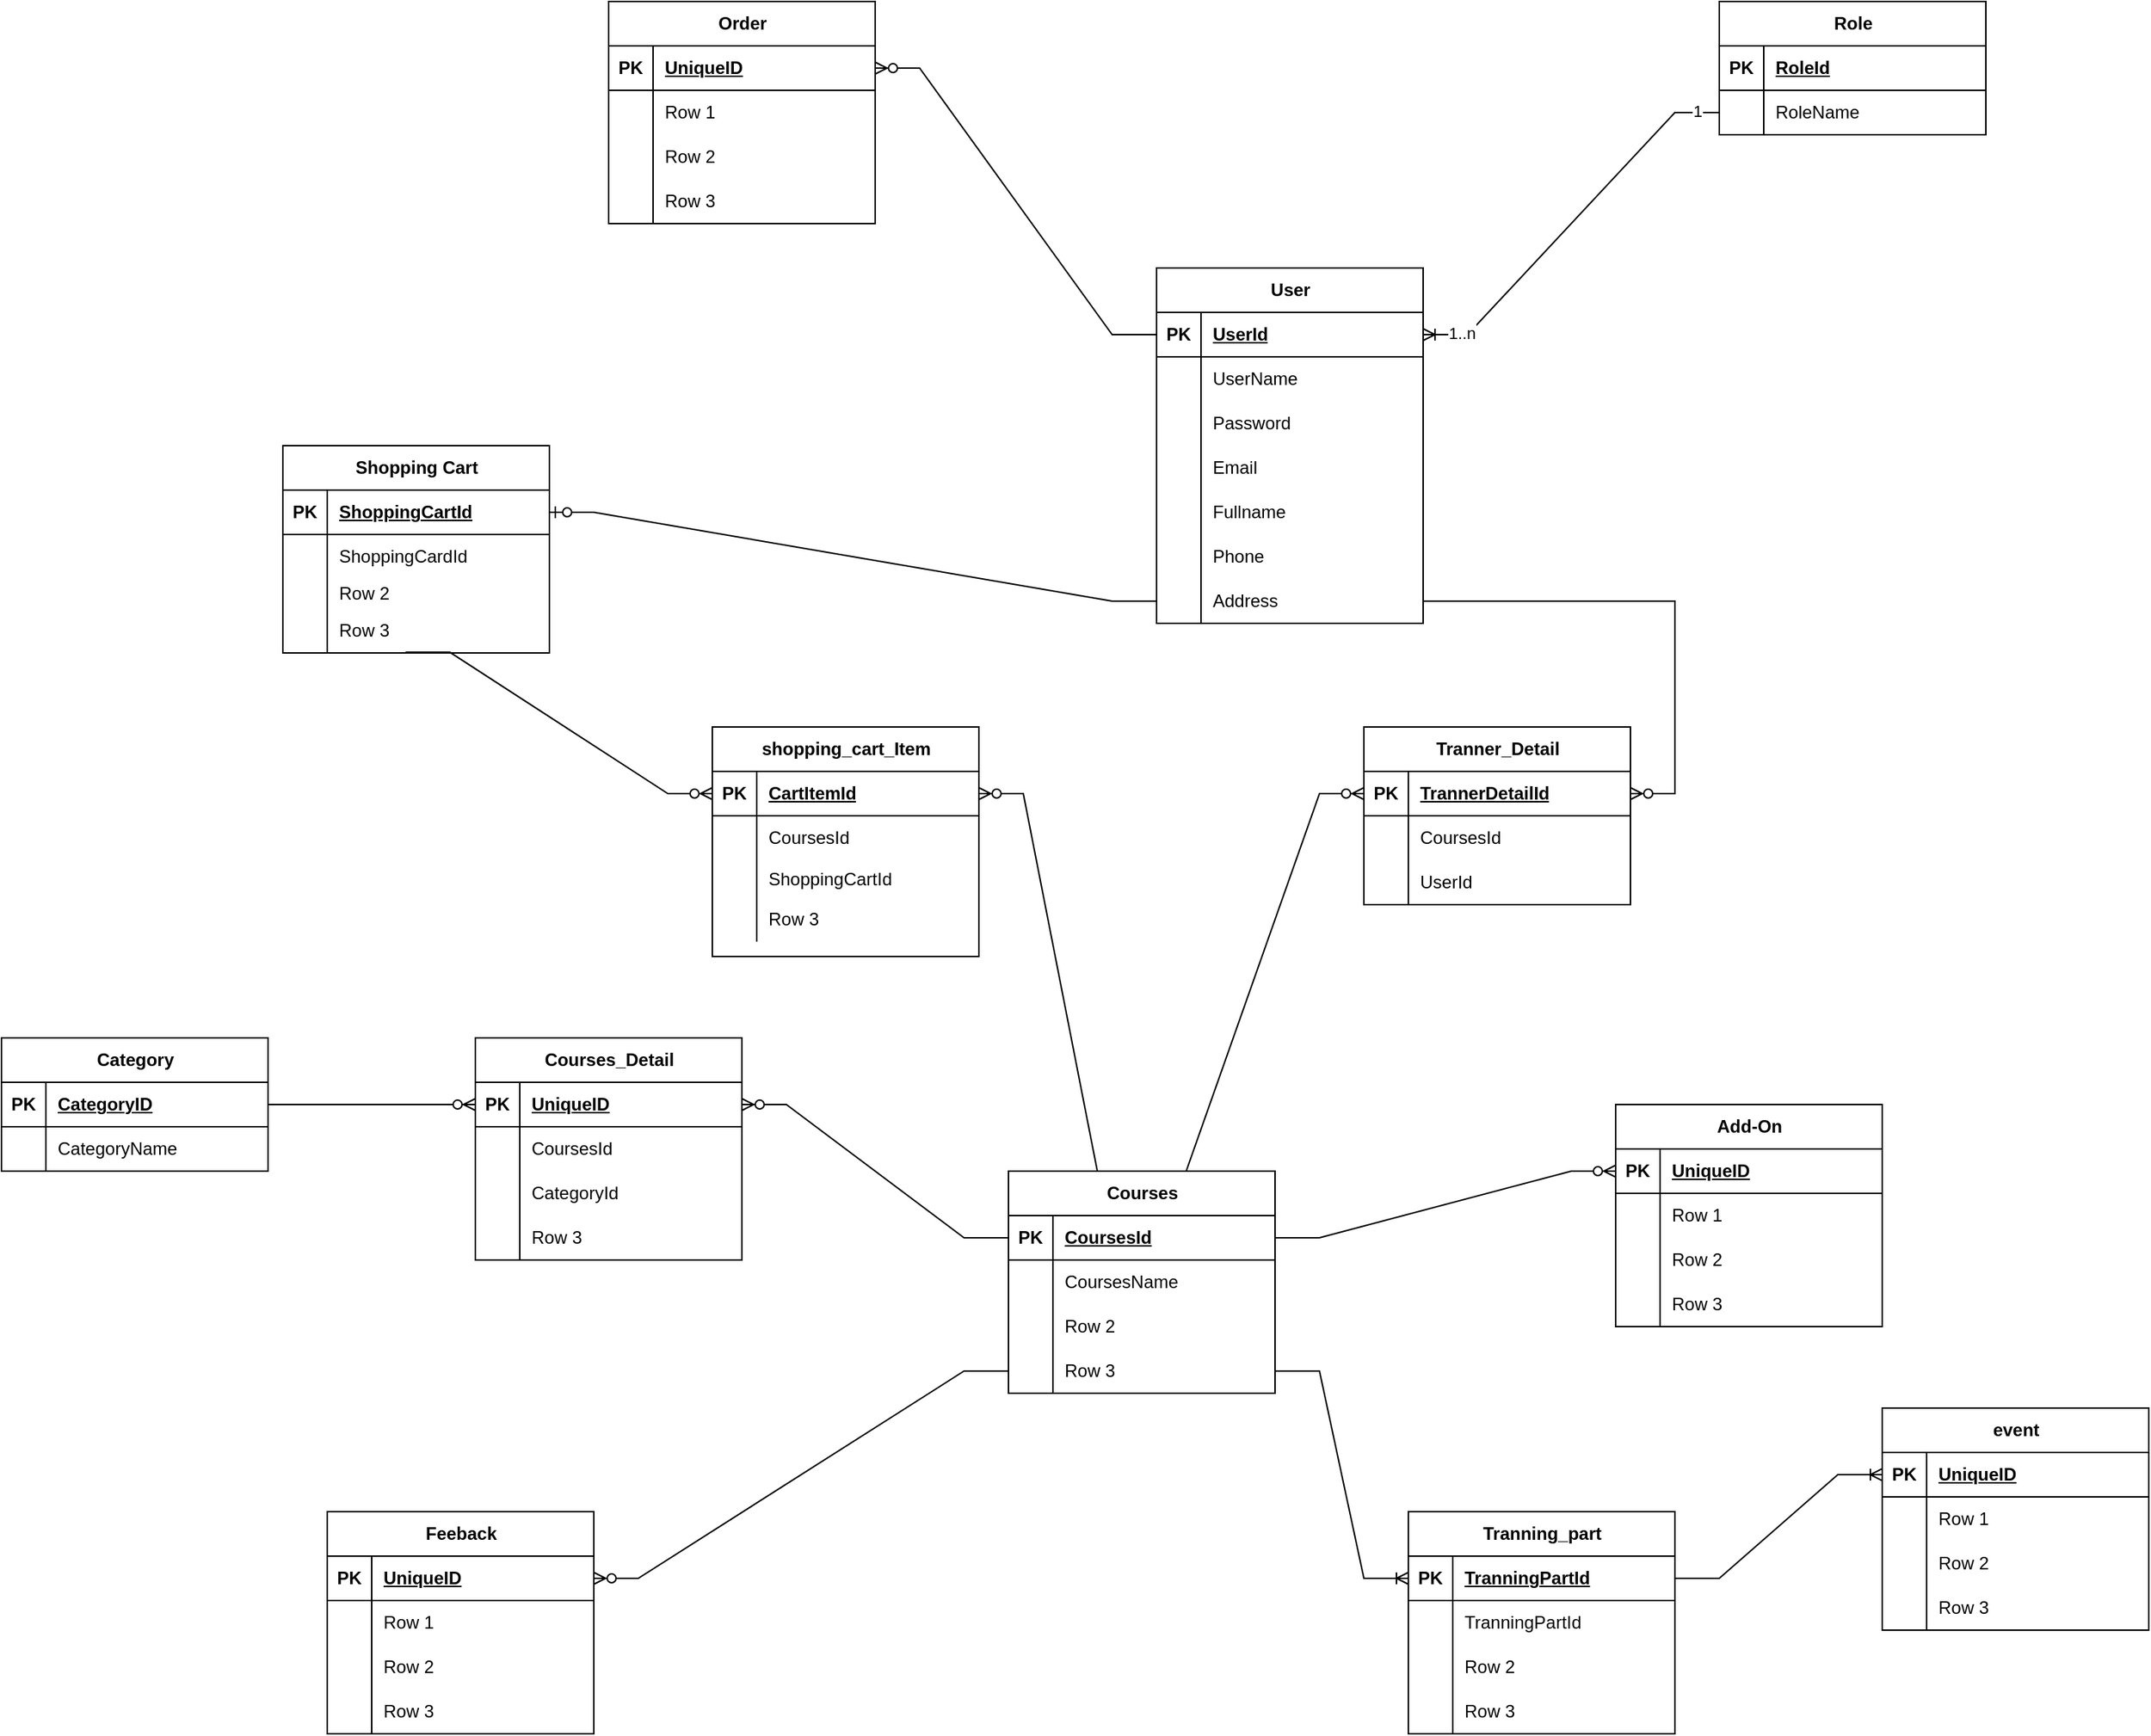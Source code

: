 <mxfile version="24.1.0" type="github">
  <diagram name="Page-1" id="YewNtsDp06VD4Hj2svgx">
    <mxGraphModel dx="1833" dy="2245" grid="1" gridSize="10" guides="1" tooltips="1" connect="1" arrows="1" fold="1" page="1" pageScale="1" pageWidth="827" pageHeight="1169" math="0" shadow="0">
      <root>
        <mxCell id="0" />
        <mxCell id="1" parent="0" />
        <mxCell id="ACKpdsqzSxYj-BG1XWsd-1" value="User" style="shape=table;startSize=30;container=1;collapsible=1;childLayout=tableLayout;fixedRows=1;rowLines=0;fontStyle=1;align=center;resizeLast=1;html=1;" parent="1" vertex="1">
          <mxGeometry x="820" y="-130" width="180" height="240" as="geometry">
            <mxRectangle x="730" y="-40" width="70" height="30" as="alternateBounds" />
          </mxGeometry>
        </mxCell>
        <mxCell id="ACKpdsqzSxYj-BG1XWsd-2" value="" style="shape=tableRow;horizontal=0;startSize=0;swimlaneHead=0;swimlaneBody=0;fillColor=none;collapsible=0;dropTarget=0;points=[[0,0.5],[1,0.5]];portConstraint=eastwest;top=0;left=0;right=0;bottom=1;" parent="ACKpdsqzSxYj-BG1XWsd-1" vertex="1">
          <mxGeometry y="30" width="180" height="30" as="geometry" />
        </mxCell>
        <mxCell id="ACKpdsqzSxYj-BG1XWsd-3" value="PK" style="shape=partialRectangle;connectable=0;fillColor=none;top=0;left=0;bottom=0;right=0;fontStyle=1;overflow=hidden;whiteSpace=wrap;html=1;" parent="ACKpdsqzSxYj-BG1XWsd-2" vertex="1">
          <mxGeometry width="30" height="30" as="geometry">
            <mxRectangle width="30" height="30" as="alternateBounds" />
          </mxGeometry>
        </mxCell>
        <mxCell id="ACKpdsqzSxYj-BG1XWsd-4" value="UserId" style="shape=partialRectangle;connectable=0;fillColor=none;top=0;left=0;bottom=0;right=0;align=left;spacingLeft=6;fontStyle=5;overflow=hidden;whiteSpace=wrap;html=1;" parent="ACKpdsqzSxYj-BG1XWsd-2" vertex="1">
          <mxGeometry x="30" width="150" height="30" as="geometry">
            <mxRectangle width="150" height="30" as="alternateBounds" />
          </mxGeometry>
        </mxCell>
        <mxCell id="ACKpdsqzSxYj-BG1XWsd-5" value="" style="shape=tableRow;horizontal=0;startSize=0;swimlaneHead=0;swimlaneBody=0;fillColor=none;collapsible=0;dropTarget=0;points=[[0,0.5],[1,0.5]];portConstraint=eastwest;top=0;left=0;right=0;bottom=0;" parent="ACKpdsqzSxYj-BG1XWsd-1" vertex="1">
          <mxGeometry y="60" width="180" height="30" as="geometry" />
        </mxCell>
        <mxCell id="ACKpdsqzSxYj-BG1XWsd-6" value="" style="shape=partialRectangle;connectable=0;fillColor=none;top=0;left=0;bottom=0;right=0;editable=1;overflow=hidden;whiteSpace=wrap;html=1;" parent="ACKpdsqzSxYj-BG1XWsd-5" vertex="1">
          <mxGeometry width="30" height="30" as="geometry">
            <mxRectangle width="30" height="30" as="alternateBounds" />
          </mxGeometry>
        </mxCell>
        <mxCell id="ACKpdsqzSxYj-BG1XWsd-7" value="UserName" style="shape=partialRectangle;connectable=0;fillColor=none;top=0;left=0;bottom=0;right=0;align=left;spacingLeft=6;overflow=hidden;whiteSpace=wrap;html=1;" parent="ACKpdsqzSxYj-BG1XWsd-5" vertex="1">
          <mxGeometry x="30" width="150" height="30" as="geometry">
            <mxRectangle width="150" height="30" as="alternateBounds" />
          </mxGeometry>
        </mxCell>
        <mxCell id="ACKpdsqzSxYj-BG1XWsd-8" value="" style="shape=tableRow;horizontal=0;startSize=0;swimlaneHead=0;swimlaneBody=0;fillColor=none;collapsible=0;dropTarget=0;points=[[0,0.5],[1,0.5]];portConstraint=eastwest;top=0;left=0;right=0;bottom=0;" parent="ACKpdsqzSxYj-BG1XWsd-1" vertex="1">
          <mxGeometry y="90" width="180" height="30" as="geometry" />
        </mxCell>
        <mxCell id="ACKpdsqzSxYj-BG1XWsd-9" value="" style="shape=partialRectangle;connectable=0;fillColor=none;top=0;left=0;bottom=0;right=0;editable=1;overflow=hidden;whiteSpace=wrap;html=1;" parent="ACKpdsqzSxYj-BG1XWsd-8" vertex="1">
          <mxGeometry width="30" height="30" as="geometry">
            <mxRectangle width="30" height="30" as="alternateBounds" />
          </mxGeometry>
        </mxCell>
        <mxCell id="ACKpdsqzSxYj-BG1XWsd-10" value="Password" style="shape=partialRectangle;connectable=0;fillColor=none;top=0;left=0;bottom=0;right=0;align=left;spacingLeft=6;overflow=hidden;whiteSpace=wrap;html=1;" parent="ACKpdsqzSxYj-BG1XWsd-8" vertex="1">
          <mxGeometry x="30" width="150" height="30" as="geometry">
            <mxRectangle width="150" height="30" as="alternateBounds" />
          </mxGeometry>
        </mxCell>
        <mxCell id="ACKpdsqzSxYj-BG1XWsd-11" value="" style="shape=tableRow;horizontal=0;startSize=0;swimlaneHead=0;swimlaneBody=0;fillColor=none;collapsible=0;dropTarget=0;points=[[0,0.5],[1,0.5]];portConstraint=eastwest;top=0;left=0;right=0;bottom=0;" parent="ACKpdsqzSxYj-BG1XWsd-1" vertex="1">
          <mxGeometry y="120" width="180" height="30" as="geometry" />
        </mxCell>
        <mxCell id="ACKpdsqzSxYj-BG1XWsd-12" value="" style="shape=partialRectangle;connectable=0;fillColor=none;top=0;left=0;bottom=0;right=0;editable=1;overflow=hidden;whiteSpace=wrap;html=1;" parent="ACKpdsqzSxYj-BG1XWsd-11" vertex="1">
          <mxGeometry width="30" height="30" as="geometry">
            <mxRectangle width="30" height="30" as="alternateBounds" />
          </mxGeometry>
        </mxCell>
        <mxCell id="ACKpdsqzSxYj-BG1XWsd-13" value="Email" style="shape=partialRectangle;connectable=0;fillColor=none;top=0;left=0;bottom=0;right=0;align=left;spacingLeft=6;overflow=hidden;whiteSpace=wrap;html=1;" parent="ACKpdsqzSxYj-BG1XWsd-11" vertex="1">
          <mxGeometry x="30" width="150" height="30" as="geometry">
            <mxRectangle width="150" height="30" as="alternateBounds" />
          </mxGeometry>
        </mxCell>
        <mxCell id="_udnVBVoEDibatHqQG7K-1" style="shape=tableRow;horizontal=0;startSize=0;swimlaneHead=0;swimlaneBody=0;fillColor=none;collapsible=0;dropTarget=0;points=[[0,0.5],[1,0.5]];portConstraint=eastwest;top=0;left=0;right=0;bottom=0;" vertex="1" parent="ACKpdsqzSxYj-BG1XWsd-1">
          <mxGeometry y="150" width="180" height="30" as="geometry" />
        </mxCell>
        <mxCell id="_udnVBVoEDibatHqQG7K-2" style="shape=partialRectangle;connectable=0;fillColor=none;top=0;left=0;bottom=0;right=0;editable=1;overflow=hidden;whiteSpace=wrap;html=1;" vertex="1" parent="_udnVBVoEDibatHqQG7K-1">
          <mxGeometry width="30" height="30" as="geometry">
            <mxRectangle width="30" height="30" as="alternateBounds" />
          </mxGeometry>
        </mxCell>
        <mxCell id="_udnVBVoEDibatHqQG7K-3" value="Fullname" style="shape=partialRectangle;connectable=0;fillColor=none;top=0;left=0;bottom=0;right=0;align=left;spacingLeft=6;overflow=hidden;whiteSpace=wrap;html=1;" vertex="1" parent="_udnVBVoEDibatHqQG7K-1">
          <mxGeometry x="30" width="150" height="30" as="geometry">
            <mxRectangle width="150" height="30" as="alternateBounds" />
          </mxGeometry>
        </mxCell>
        <mxCell id="_udnVBVoEDibatHqQG7K-7" style="shape=tableRow;horizontal=0;startSize=0;swimlaneHead=0;swimlaneBody=0;fillColor=none;collapsible=0;dropTarget=0;points=[[0,0.5],[1,0.5]];portConstraint=eastwest;top=0;left=0;right=0;bottom=0;" vertex="1" parent="ACKpdsqzSxYj-BG1XWsd-1">
          <mxGeometry y="180" width="180" height="30" as="geometry" />
        </mxCell>
        <mxCell id="_udnVBVoEDibatHqQG7K-8" style="shape=partialRectangle;connectable=0;fillColor=none;top=0;left=0;bottom=0;right=0;editable=1;overflow=hidden;whiteSpace=wrap;html=1;" vertex="1" parent="_udnVBVoEDibatHqQG7K-7">
          <mxGeometry width="30" height="30" as="geometry">
            <mxRectangle width="30" height="30" as="alternateBounds" />
          </mxGeometry>
        </mxCell>
        <mxCell id="_udnVBVoEDibatHqQG7K-9" value="Phone" style="shape=partialRectangle;connectable=0;fillColor=none;top=0;left=0;bottom=0;right=0;align=left;spacingLeft=6;overflow=hidden;whiteSpace=wrap;html=1;" vertex="1" parent="_udnVBVoEDibatHqQG7K-7">
          <mxGeometry x="30" width="150" height="30" as="geometry">
            <mxRectangle width="150" height="30" as="alternateBounds" />
          </mxGeometry>
        </mxCell>
        <mxCell id="_udnVBVoEDibatHqQG7K-4" style="shape=tableRow;horizontal=0;startSize=0;swimlaneHead=0;swimlaneBody=0;fillColor=none;collapsible=0;dropTarget=0;points=[[0,0.5],[1,0.5]];portConstraint=eastwest;top=0;left=0;right=0;bottom=0;" vertex="1" parent="ACKpdsqzSxYj-BG1XWsd-1">
          <mxGeometry y="210" width="180" height="30" as="geometry" />
        </mxCell>
        <mxCell id="_udnVBVoEDibatHqQG7K-5" style="shape=partialRectangle;connectable=0;fillColor=none;top=0;left=0;bottom=0;right=0;editable=1;overflow=hidden;whiteSpace=wrap;html=1;" vertex="1" parent="_udnVBVoEDibatHqQG7K-4">
          <mxGeometry width="30" height="30" as="geometry">
            <mxRectangle width="30" height="30" as="alternateBounds" />
          </mxGeometry>
        </mxCell>
        <mxCell id="_udnVBVoEDibatHqQG7K-6" value="Address" style="shape=partialRectangle;connectable=0;fillColor=none;top=0;left=0;bottom=0;right=0;align=left;spacingLeft=6;overflow=hidden;whiteSpace=wrap;html=1;" vertex="1" parent="_udnVBVoEDibatHqQG7K-4">
          <mxGeometry x="30" width="150" height="30" as="geometry">
            <mxRectangle width="150" height="30" as="alternateBounds" />
          </mxGeometry>
        </mxCell>
        <mxCell id="ACKpdsqzSxYj-BG1XWsd-14" value="Role" style="shape=table;startSize=30;container=1;collapsible=1;childLayout=tableLayout;fixedRows=1;rowLines=0;fontStyle=1;align=center;resizeLast=1;html=1;" parent="1" vertex="1">
          <mxGeometry x="1200" y="-310" width="180" height="90" as="geometry">
            <mxRectangle x="1040" y="-270" width="70" height="30" as="alternateBounds" />
          </mxGeometry>
        </mxCell>
        <mxCell id="ACKpdsqzSxYj-BG1XWsd-15" value="" style="shape=tableRow;horizontal=0;startSize=0;swimlaneHead=0;swimlaneBody=0;fillColor=none;collapsible=0;dropTarget=0;points=[[0,0.5],[1,0.5]];portConstraint=eastwest;top=0;left=0;right=0;bottom=1;" parent="ACKpdsqzSxYj-BG1XWsd-14" vertex="1">
          <mxGeometry y="30" width="180" height="30" as="geometry" />
        </mxCell>
        <mxCell id="ACKpdsqzSxYj-BG1XWsd-16" value="PK" style="shape=partialRectangle;connectable=0;fillColor=none;top=0;left=0;bottom=0;right=0;fontStyle=1;overflow=hidden;whiteSpace=wrap;html=1;" parent="ACKpdsqzSxYj-BG1XWsd-15" vertex="1">
          <mxGeometry width="30" height="30" as="geometry">
            <mxRectangle width="30" height="30" as="alternateBounds" />
          </mxGeometry>
        </mxCell>
        <mxCell id="ACKpdsqzSxYj-BG1XWsd-17" value="RoleId" style="shape=partialRectangle;connectable=0;fillColor=none;top=0;left=0;bottom=0;right=0;align=left;spacingLeft=6;fontStyle=5;overflow=hidden;whiteSpace=wrap;html=1;" parent="ACKpdsqzSxYj-BG1XWsd-15" vertex="1">
          <mxGeometry x="30" width="150" height="30" as="geometry">
            <mxRectangle width="150" height="30" as="alternateBounds" />
          </mxGeometry>
        </mxCell>
        <mxCell id="ACKpdsqzSxYj-BG1XWsd-18" value="" style="shape=tableRow;horizontal=0;startSize=0;swimlaneHead=0;swimlaneBody=0;fillColor=none;collapsible=0;dropTarget=0;points=[[0,0.5],[1,0.5]];portConstraint=eastwest;top=0;left=0;right=0;bottom=0;" parent="ACKpdsqzSxYj-BG1XWsd-14" vertex="1">
          <mxGeometry y="60" width="180" height="30" as="geometry" />
        </mxCell>
        <mxCell id="ACKpdsqzSxYj-BG1XWsd-19" value="" style="shape=partialRectangle;connectable=0;fillColor=none;top=0;left=0;bottom=0;right=0;editable=1;overflow=hidden;whiteSpace=wrap;html=1;" parent="ACKpdsqzSxYj-BG1XWsd-18" vertex="1">
          <mxGeometry width="30" height="30" as="geometry">
            <mxRectangle width="30" height="30" as="alternateBounds" />
          </mxGeometry>
        </mxCell>
        <mxCell id="ACKpdsqzSxYj-BG1XWsd-20" value="RoleName" style="shape=partialRectangle;connectable=0;fillColor=none;top=0;left=0;bottom=0;right=0;align=left;spacingLeft=6;overflow=hidden;whiteSpace=wrap;html=1;" parent="ACKpdsqzSxYj-BG1XWsd-18" vertex="1">
          <mxGeometry x="30" width="150" height="30" as="geometry">
            <mxRectangle width="150" height="30" as="alternateBounds" />
          </mxGeometry>
        </mxCell>
        <mxCell id="ACKpdsqzSxYj-BG1XWsd-27" value="Category" style="shape=table;startSize=30;container=1;collapsible=1;childLayout=tableLayout;fixedRows=1;rowLines=0;fontStyle=1;align=center;resizeLast=1;html=1;" parent="1" vertex="1">
          <mxGeometry x="40" y="390" width="180" height="90" as="geometry" />
        </mxCell>
        <mxCell id="ACKpdsqzSxYj-BG1XWsd-28" value="" style="shape=tableRow;horizontal=0;startSize=0;swimlaneHead=0;swimlaneBody=0;fillColor=none;collapsible=0;dropTarget=0;points=[[0,0.5],[1,0.5]];portConstraint=eastwest;top=0;left=0;right=0;bottom=1;" parent="ACKpdsqzSxYj-BG1XWsd-27" vertex="1">
          <mxGeometry y="30" width="180" height="30" as="geometry" />
        </mxCell>
        <mxCell id="ACKpdsqzSxYj-BG1XWsd-29" value="PK" style="shape=partialRectangle;connectable=0;fillColor=none;top=0;left=0;bottom=0;right=0;fontStyle=1;overflow=hidden;whiteSpace=wrap;html=1;" parent="ACKpdsqzSxYj-BG1XWsd-28" vertex="1">
          <mxGeometry width="30" height="30" as="geometry">
            <mxRectangle width="30" height="30" as="alternateBounds" />
          </mxGeometry>
        </mxCell>
        <mxCell id="ACKpdsqzSxYj-BG1XWsd-30" value="CategoryID" style="shape=partialRectangle;connectable=0;fillColor=none;top=0;left=0;bottom=0;right=0;align=left;spacingLeft=6;fontStyle=5;overflow=hidden;whiteSpace=wrap;html=1;" parent="ACKpdsqzSxYj-BG1XWsd-28" vertex="1">
          <mxGeometry x="30" width="150" height="30" as="geometry">
            <mxRectangle width="150" height="30" as="alternateBounds" />
          </mxGeometry>
        </mxCell>
        <mxCell id="ACKpdsqzSxYj-BG1XWsd-31" value="" style="shape=tableRow;horizontal=0;startSize=0;swimlaneHead=0;swimlaneBody=0;fillColor=none;collapsible=0;dropTarget=0;points=[[0,0.5],[1,0.5]];portConstraint=eastwest;top=0;left=0;right=0;bottom=0;" parent="ACKpdsqzSxYj-BG1XWsd-27" vertex="1">
          <mxGeometry y="60" width="180" height="30" as="geometry" />
        </mxCell>
        <mxCell id="ACKpdsqzSxYj-BG1XWsd-32" value="" style="shape=partialRectangle;connectable=0;fillColor=none;top=0;left=0;bottom=0;right=0;editable=1;overflow=hidden;whiteSpace=wrap;html=1;" parent="ACKpdsqzSxYj-BG1XWsd-31" vertex="1">
          <mxGeometry width="30" height="30" as="geometry">
            <mxRectangle width="30" height="30" as="alternateBounds" />
          </mxGeometry>
        </mxCell>
        <mxCell id="ACKpdsqzSxYj-BG1XWsd-33" value="CategoryName" style="shape=partialRectangle;connectable=0;fillColor=none;top=0;left=0;bottom=0;right=0;align=left;spacingLeft=6;overflow=hidden;whiteSpace=wrap;html=1;" parent="ACKpdsqzSxYj-BG1XWsd-31" vertex="1">
          <mxGeometry x="30" width="150" height="30" as="geometry">
            <mxRectangle width="150" height="30" as="alternateBounds" />
          </mxGeometry>
        </mxCell>
        <mxCell id="ACKpdsqzSxYj-BG1XWsd-40" value="Courses" style="shape=table;startSize=30;container=1;collapsible=1;childLayout=tableLayout;fixedRows=1;rowLines=0;fontStyle=1;align=center;resizeLast=1;html=1;" parent="1" vertex="1">
          <mxGeometry x="720" y="480" width="180" height="150" as="geometry" />
        </mxCell>
        <mxCell id="ACKpdsqzSxYj-BG1XWsd-41" value="" style="shape=tableRow;horizontal=0;startSize=0;swimlaneHead=0;swimlaneBody=0;fillColor=none;collapsible=0;dropTarget=0;points=[[0,0.5],[1,0.5]];portConstraint=eastwest;top=0;left=0;right=0;bottom=1;" parent="ACKpdsqzSxYj-BG1XWsd-40" vertex="1">
          <mxGeometry y="30" width="180" height="30" as="geometry" />
        </mxCell>
        <mxCell id="ACKpdsqzSxYj-BG1XWsd-42" value="PK" style="shape=partialRectangle;connectable=0;fillColor=none;top=0;left=0;bottom=0;right=0;fontStyle=1;overflow=hidden;whiteSpace=wrap;html=1;" parent="ACKpdsqzSxYj-BG1XWsd-41" vertex="1">
          <mxGeometry width="30" height="30" as="geometry">
            <mxRectangle width="30" height="30" as="alternateBounds" />
          </mxGeometry>
        </mxCell>
        <mxCell id="ACKpdsqzSxYj-BG1XWsd-43" value="CoursesId" style="shape=partialRectangle;connectable=0;fillColor=none;top=0;left=0;bottom=0;right=0;align=left;spacingLeft=6;fontStyle=5;overflow=hidden;whiteSpace=wrap;html=1;" parent="ACKpdsqzSxYj-BG1XWsd-41" vertex="1">
          <mxGeometry x="30" width="150" height="30" as="geometry">
            <mxRectangle width="150" height="30" as="alternateBounds" />
          </mxGeometry>
        </mxCell>
        <mxCell id="ACKpdsqzSxYj-BG1XWsd-44" value="" style="shape=tableRow;horizontal=0;startSize=0;swimlaneHead=0;swimlaneBody=0;fillColor=none;collapsible=0;dropTarget=0;points=[[0,0.5],[1,0.5]];portConstraint=eastwest;top=0;left=0;right=0;bottom=0;" parent="ACKpdsqzSxYj-BG1XWsd-40" vertex="1">
          <mxGeometry y="60" width="180" height="30" as="geometry" />
        </mxCell>
        <mxCell id="ACKpdsqzSxYj-BG1XWsd-45" value="" style="shape=partialRectangle;connectable=0;fillColor=none;top=0;left=0;bottom=0;right=0;editable=1;overflow=hidden;whiteSpace=wrap;html=1;" parent="ACKpdsqzSxYj-BG1XWsd-44" vertex="1">
          <mxGeometry width="30" height="30" as="geometry">
            <mxRectangle width="30" height="30" as="alternateBounds" />
          </mxGeometry>
        </mxCell>
        <mxCell id="ACKpdsqzSxYj-BG1XWsd-46" value="CoursesName" style="shape=partialRectangle;connectable=0;fillColor=none;top=0;left=0;bottom=0;right=0;align=left;spacingLeft=6;overflow=hidden;whiteSpace=wrap;html=1;" parent="ACKpdsqzSxYj-BG1XWsd-44" vertex="1">
          <mxGeometry x="30" width="150" height="30" as="geometry">
            <mxRectangle width="150" height="30" as="alternateBounds" />
          </mxGeometry>
        </mxCell>
        <mxCell id="ACKpdsqzSxYj-BG1XWsd-47" value="" style="shape=tableRow;horizontal=0;startSize=0;swimlaneHead=0;swimlaneBody=0;fillColor=none;collapsible=0;dropTarget=0;points=[[0,0.5],[1,0.5]];portConstraint=eastwest;top=0;left=0;right=0;bottom=0;" parent="ACKpdsqzSxYj-BG1XWsd-40" vertex="1">
          <mxGeometry y="90" width="180" height="30" as="geometry" />
        </mxCell>
        <mxCell id="ACKpdsqzSxYj-BG1XWsd-48" value="" style="shape=partialRectangle;connectable=0;fillColor=none;top=0;left=0;bottom=0;right=0;editable=1;overflow=hidden;whiteSpace=wrap;html=1;" parent="ACKpdsqzSxYj-BG1XWsd-47" vertex="1">
          <mxGeometry width="30" height="30" as="geometry">
            <mxRectangle width="30" height="30" as="alternateBounds" />
          </mxGeometry>
        </mxCell>
        <mxCell id="ACKpdsqzSxYj-BG1XWsd-49" value="Row 2" style="shape=partialRectangle;connectable=0;fillColor=none;top=0;left=0;bottom=0;right=0;align=left;spacingLeft=6;overflow=hidden;whiteSpace=wrap;html=1;" parent="ACKpdsqzSxYj-BG1XWsd-47" vertex="1">
          <mxGeometry x="30" width="150" height="30" as="geometry">
            <mxRectangle width="150" height="30" as="alternateBounds" />
          </mxGeometry>
        </mxCell>
        <mxCell id="ACKpdsqzSxYj-BG1XWsd-50" value="" style="shape=tableRow;horizontal=0;startSize=0;swimlaneHead=0;swimlaneBody=0;fillColor=none;collapsible=0;dropTarget=0;points=[[0,0.5],[1,0.5]];portConstraint=eastwest;top=0;left=0;right=0;bottom=0;" parent="ACKpdsqzSxYj-BG1XWsd-40" vertex="1">
          <mxGeometry y="120" width="180" height="30" as="geometry" />
        </mxCell>
        <mxCell id="ACKpdsqzSxYj-BG1XWsd-51" value="" style="shape=partialRectangle;connectable=0;fillColor=none;top=0;left=0;bottom=0;right=0;editable=1;overflow=hidden;whiteSpace=wrap;html=1;" parent="ACKpdsqzSxYj-BG1XWsd-50" vertex="1">
          <mxGeometry width="30" height="30" as="geometry">
            <mxRectangle width="30" height="30" as="alternateBounds" />
          </mxGeometry>
        </mxCell>
        <mxCell id="ACKpdsqzSxYj-BG1XWsd-52" value="Row 3" style="shape=partialRectangle;connectable=0;fillColor=none;top=0;left=0;bottom=0;right=0;align=left;spacingLeft=6;overflow=hidden;whiteSpace=wrap;html=1;" parent="ACKpdsqzSxYj-BG1XWsd-50" vertex="1">
          <mxGeometry x="30" width="150" height="30" as="geometry">
            <mxRectangle width="150" height="30" as="alternateBounds" />
          </mxGeometry>
        </mxCell>
        <mxCell id="ACKpdsqzSxYj-BG1XWsd-53" value="Feeback" style="shape=table;startSize=30;container=1;collapsible=1;childLayout=tableLayout;fixedRows=1;rowLines=0;fontStyle=1;align=center;resizeLast=1;html=1;" parent="1" vertex="1">
          <mxGeometry x="260" y="710" width="180" height="150" as="geometry" />
        </mxCell>
        <mxCell id="ACKpdsqzSxYj-BG1XWsd-54" value="" style="shape=tableRow;horizontal=0;startSize=0;swimlaneHead=0;swimlaneBody=0;fillColor=none;collapsible=0;dropTarget=0;points=[[0,0.5],[1,0.5]];portConstraint=eastwest;top=0;left=0;right=0;bottom=1;" parent="ACKpdsqzSxYj-BG1XWsd-53" vertex="1">
          <mxGeometry y="30" width="180" height="30" as="geometry" />
        </mxCell>
        <mxCell id="ACKpdsqzSxYj-BG1XWsd-55" value="PK" style="shape=partialRectangle;connectable=0;fillColor=none;top=0;left=0;bottom=0;right=0;fontStyle=1;overflow=hidden;whiteSpace=wrap;html=1;" parent="ACKpdsqzSxYj-BG1XWsd-54" vertex="1">
          <mxGeometry width="30" height="30" as="geometry">
            <mxRectangle width="30" height="30" as="alternateBounds" />
          </mxGeometry>
        </mxCell>
        <mxCell id="ACKpdsqzSxYj-BG1XWsd-56" value="UniqueID" style="shape=partialRectangle;connectable=0;fillColor=none;top=0;left=0;bottom=0;right=0;align=left;spacingLeft=6;fontStyle=5;overflow=hidden;whiteSpace=wrap;html=1;" parent="ACKpdsqzSxYj-BG1XWsd-54" vertex="1">
          <mxGeometry x="30" width="150" height="30" as="geometry">
            <mxRectangle width="150" height="30" as="alternateBounds" />
          </mxGeometry>
        </mxCell>
        <mxCell id="ACKpdsqzSxYj-BG1XWsd-57" value="" style="shape=tableRow;horizontal=0;startSize=0;swimlaneHead=0;swimlaneBody=0;fillColor=none;collapsible=0;dropTarget=0;points=[[0,0.5],[1,0.5]];portConstraint=eastwest;top=0;left=0;right=0;bottom=0;" parent="ACKpdsqzSxYj-BG1XWsd-53" vertex="1">
          <mxGeometry y="60" width="180" height="30" as="geometry" />
        </mxCell>
        <mxCell id="ACKpdsqzSxYj-BG1XWsd-58" value="" style="shape=partialRectangle;connectable=0;fillColor=none;top=0;left=0;bottom=0;right=0;editable=1;overflow=hidden;whiteSpace=wrap;html=1;" parent="ACKpdsqzSxYj-BG1XWsd-57" vertex="1">
          <mxGeometry width="30" height="30" as="geometry">
            <mxRectangle width="30" height="30" as="alternateBounds" />
          </mxGeometry>
        </mxCell>
        <mxCell id="ACKpdsqzSxYj-BG1XWsd-59" value="Row 1" style="shape=partialRectangle;connectable=0;fillColor=none;top=0;left=0;bottom=0;right=0;align=left;spacingLeft=6;overflow=hidden;whiteSpace=wrap;html=1;" parent="ACKpdsqzSxYj-BG1XWsd-57" vertex="1">
          <mxGeometry x="30" width="150" height="30" as="geometry">
            <mxRectangle width="150" height="30" as="alternateBounds" />
          </mxGeometry>
        </mxCell>
        <mxCell id="ACKpdsqzSxYj-BG1XWsd-60" value="" style="shape=tableRow;horizontal=0;startSize=0;swimlaneHead=0;swimlaneBody=0;fillColor=none;collapsible=0;dropTarget=0;points=[[0,0.5],[1,0.5]];portConstraint=eastwest;top=0;left=0;right=0;bottom=0;" parent="ACKpdsqzSxYj-BG1XWsd-53" vertex="1">
          <mxGeometry y="90" width="180" height="30" as="geometry" />
        </mxCell>
        <mxCell id="ACKpdsqzSxYj-BG1XWsd-61" value="" style="shape=partialRectangle;connectable=0;fillColor=none;top=0;left=0;bottom=0;right=0;editable=1;overflow=hidden;whiteSpace=wrap;html=1;" parent="ACKpdsqzSxYj-BG1XWsd-60" vertex="1">
          <mxGeometry width="30" height="30" as="geometry">
            <mxRectangle width="30" height="30" as="alternateBounds" />
          </mxGeometry>
        </mxCell>
        <mxCell id="ACKpdsqzSxYj-BG1XWsd-62" value="Row 2" style="shape=partialRectangle;connectable=0;fillColor=none;top=0;left=0;bottom=0;right=0;align=left;spacingLeft=6;overflow=hidden;whiteSpace=wrap;html=1;" parent="ACKpdsqzSxYj-BG1XWsd-60" vertex="1">
          <mxGeometry x="30" width="150" height="30" as="geometry">
            <mxRectangle width="150" height="30" as="alternateBounds" />
          </mxGeometry>
        </mxCell>
        <mxCell id="ACKpdsqzSxYj-BG1XWsd-63" value="" style="shape=tableRow;horizontal=0;startSize=0;swimlaneHead=0;swimlaneBody=0;fillColor=none;collapsible=0;dropTarget=0;points=[[0,0.5],[1,0.5]];portConstraint=eastwest;top=0;left=0;right=0;bottom=0;" parent="ACKpdsqzSxYj-BG1XWsd-53" vertex="1">
          <mxGeometry y="120" width="180" height="30" as="geometry" />
        </mxCell>
        <mxCell id="ACKpdsqzSxYj-BG1XWsd-64" value="" style="shape=partialRectangle;connectable=0;fillColor=none;top=0;left=0;bottom=0;right=0;editable=1;overflow=hidden;whiteSpace=wrap;html=1;" parent="ACKpdsqzSxYj-BG1XWsd-63" vertex="1">
          <mxGeometry width="30" height="30" as="geometry">
            <mxRectangle width="30" height="30" as="alternateBounds" />
          </mxGeometry>
        </mxCell>
        <mxCell id="ACKpdsqzSxYj-BG1XWsd-65" value="Row 3" style="shape=partialRectangle;connectable=0;fillColor=none;top=0;left=0;bottom=0;right=0;align=left;spacingLeft=6;overflow=hidden;whiteSpace=wrap;html=1;" parent="ACKpdsqzSxYj-BG1XWsd-63" vertex="1">
          <mxGeometry x="30" width="150" height="30" as="geometry">
            <mxRectangle width="150" height="30" as="alternateBounds" />
          </mxGeometry>
        </mxCell>
        <mxCell id="ACKpdsqzSxYj-BG1XWsd-66" value="Order" style="shape=table;startSize=30;container=1;collapsible=1;childLayout=tableLayout;fixedRows=1;rowLines=0;fontStyle=1;align=center;resizeLast=1;html=1;" parent="1" vertex="1">
          <mxGeometry x="450" y="-310" width="180" height="150" as="geometry" />
        </mxCell>
        <mxCell id="ACKpdsqzSxYj-BG1XWsd-67" value="" style="shape=tableRow;horizontal=0;startSize=0;swimlaneHead=0;swimlaneBody=0;fillColor=none;collapsible=0;dropTarget=0;points=[[0,0.5],[1,0.5]];portConstraint=eastwest;top=0;left=0;right=0;bottom=1;" parent="ACKpdsqzSxYj-BG1XWsd-66" vertex="1">
          <mxGeometry y="30" width="180" height="30" as="geometry" />
        </mxCell>
        <mxCell id="ACKpdsqzSxYj-BG1XWsd-68" value="PK" style="shape=partialRectangle;connectable=0;fillColor=none;top=0;left=0;bottom=0;right=0;fontStyle=1;overflow=hidden;whiteSpace=wrap;html=1;" parent="ACKpdsqzSxYj-BG1XWsd-67" vertex="1">
          <mxGeometry width="30" height="30" as="geometry">
            <mxRectangle width="30" height="30" as="alternateBounds" />
          </mxGeometry>
        </mxCell>
        <mxCell id="ACKpdsqzSxYj-BG1XWsd-69" value="UniqueID" style="shape=partialRectangle;connectable=0;fillColor=none;top=0;left=0;bottom=0;right=0;align=left;spacingLeft=6;fontStyle=5;overflow=hidden;whiteSpace=wrap;html=1;" parent="ACKpdsqzSxYj-BG1XWsd-67" vertex="1">
          <mxGeometry x="30" width="150" height="30" as="geometry">
            <mxRectangle width="150" height="30" as="alternateBounds" />
          </mxGeometry>
        </mxCell>
        <mxCell id="ACKpdsqzSxYj-BG1XWsd-70" value="" style="shape=tableRow;horizontal=0;startSize=0;swimlaneHead=0;swimlaneBody=0;fillColor=none;collapsible=0;dropTarget=0;points=[[0,0.5],[1,0.5]];portConstraint=eastwest;top=0;left=0;right=0;bottom=0;" parent="ACKpdsqzSxYj-BG1XWsd-66" vertex="1">
          <mxGeometry y="60" width="180" height="30" as="geometry" />
        </mxCell>
        <mxCell id="ACKpdsqzSxYj-BG1XWsd-71" value="" style="shape=partialRectangle;connectable=0;fillColor=none;top=0;left=0;bottom=0;right=0;editable=1;overflow=hidden;whiteSpace=wrap;html=1;" parent="ACKpdsqzSxYj-BG1XWsd-70" vertex="1">
          <mxGeometry width="30" height="30" as="geometry">
            <mxRectangle width="30" height="30" as="alternateBounds" />
          </mxGeometry>
        </mxCell>
        <mxCell id="ACKpdsqzSxYj-BG1XWsd-72" value="Row 1" style="shape=partialRectangle;connectable=0;fillColor=none;top=0;left=0;bottom=0;right=0;align=left;spacingLeft=6;overflow=hidden;whiteSpace=wrap;html=1;" parent="ACKpdsqzSxYj-BG1XWsd-70" vertex="1">
          <mxGeometry x="30" width="150" height="30" as="geometry">
            <mxRectangle width="150" height="30" as="alternateBounds" />
          </mxGeometry>
        </mxCell>
        <mxCell id="ACKpdsqzSxYj-BG1XWsd-73" value="" style="shape=tableRow;horizontal=0;startSize=0;swimlaneHead=0;swimlaneBody=0;fillColor=none;collapsible=0;dropTarget=0;points=[[0,0.5],[1,0.5]];portConstraint=eastwest;top=0;left=0;right=0;bottom=0;" parent="ACKpdsqzSxYj-BG1XWsd-66" vertex="1">
          <mxGeometry y="90" width="180" height="30" as="geometry" />
        </mxCell>
        <mxCell id="ACKpdsqzSxYj-BG1XWsd-74" value="" style="shape=partialRectangle;connectable=0;fillColor=none;top=0;left=0;bottom=0;right=0;editable=1;overflow=hidden;whiteSpace=wrap;html=1;" parent="ACKpdsqzSxYj-BG1XWsd-73" vertex="1">
          <mxGeometry width="30" height="30" as="geometry">
            <mxRectangle width="30" height="30" as="alternateBounds" />
          </mxGeometry>
        </mxCell>
        <mxCell id="ACKpdsqzSxYj-BG1XWsd-75" value="Row 2" style="shape=partialRectangle;connectable=0;fillColor=none;top=0;left=0;bottom=0;right=0;align=left;spacingLeft=6;overflow=hidden;whiteSpace=wrap;html=1;" parent="ACKpdsqzSxYj-BG1XWsd-73" vertex="1">
          <mxGeometry x="30" width="150" height="30" as="geometry">
            <mxRectangle width="150" height="30" as="alternateBounds" />
          </mxGeometry>
        </mxCell>
        <mxCell id="ACKpdsqzSxYj-BG1XWsd-76" value="" style="shape=tableRow;horizontal=0;startSize=0;swimlaneHead=0;swimlaneBody=0;fillColor=none;collapsible=0;dropTarget=0;points=[[0,0.5],[1,0.5]];portConstraint=eastwest;top=0;left=0;right=0;bottom=0;" parent="ACKpdsqzSxYj-BG1XWsd-66" vertex="1">
          <mxGeometry y="120" width="180" height="30" as="geometry" />
        </mxCell>
        <mxCell id="ACKpdsqzSxYj-BG1XWsd-77" value="" style="shape=partialRectangle;connectable=0;fillColor=none;top=0;left=0;bottom=0;right=0;editable=1;overflow=hidden;whiteSpace=wrap;html=1;" parent="ACKpdsqzSxYj-BG1XWsd-76" vertex="1">
          <mxGeometry width="30" height="30" as="geometry">
            <mxRectangle width="30" height="30" as="alternateBounds" />
          </mxGeometry>
        </mxCell>
        <mxCell id="ACKpdsqzSxYj-BG1XWsd-78" value="Row 3" style="shape=partialRectangle;connectable=0;fillColor=none;top=0;left=0;bottom=0;right=0;align=left;spacingLeft=6;overflow=hidden;whiteSpace=wrap;html=1;" parent="ACKpdsqzSxYj-BG1XWsd-76" vertex="1">
          <mxGeometry x="30" width="150" height="30" as="geometry">
            <mxRectangle width="150" height="30" as="alternateBounds" />
          </mxGeometry>
        </mxCell>
        <mxCell id="ACKpdsqzSxYj-BG1XWsd-93" value="Shopping Cart" style="shape=table;startSize=30;container=1;collapsible=1;childLayout=tableLayout;fixedRows=1;rowLines=0;fontStyle=1;align=center;resizeLast=1;html=1;" parent="1" vertex="1">
          <mxGeometry x="230" y="-10" width="180" height="140" as="geometry" />
        </mxCell>
        <mxCell id="ACKpdsqzSxYj-BG1XWsd-94" value="" style="shape=tableRow;horizontal=0;startSize=0;swimlaneHead=0;swimlaneBody=0;fillColor=none;collapsible=0;dropTarget=0;points=[[0,0.5],[1,0.5]];portConstraint=eastwest;top=0;left=0;right=0;bottom=1;" parent="ACKpdsqzSxYj-BG1XWsd-93" vertex="1">
          <mxGeometry y="30" width="180" height="30" as="geometry" />
        </mxCell>
        <mxCell id="ACKpdsqzSxYj-BG1XWsd-95" value="PK" style="shape=partialRectangle;connectable=0;fillColor=none;top=0;left=0;bottom=0;right=0;fontStyle=1;overflow=hidden;whiteSpace=wrap;html=1;" parent="ACKpdsqzSxYj-BG1XWsd-94" vertex="1">
          <mxGeometry width="30" height="30" as="geometry">
            <mxRectangle width="30" height="30" as="alternateBounds" />
          </mxGeometry>
        </mxCell>
        <mxCell id="ACKpdsqzSxYj-BG1XWsd-96" value="ShoppingCartId" style="shape=partialRectangle;connectable=0;fillColor=none;top=0;left=0;bottom=0;right=0;align=left;spacingLeft=6;fontStyle=5;overflow=hidden;whiteSpace=wrap;html=1;" parent="ACKpdsqzSxYj-BG1XWsd-94" vertex="1">
          <mxGeometry x="30" width="150" height="30" as="geometry">
            <mxRectangle width="150" height="30" as="alternateBounds" />
          </mxGeometry>
        </mxCell>
        <mxCell id="ACKpdsqzSxYj-BG1XWsd-97" value="" style="shape=tableRow;horizontal=0;startSize=0;swimlaneHead=0;swimlaneBody=0;fillColor=none;collapsible=0;dropTarget=0;points=[[0,0.5],[1,0.5]];portConstraint=eastwest;top=0;left=0;right=0;bottom=0;" parent="ACKpdsqzSxYj-BG1XWsd-93" vertex="1">
          <mxGeometry y="60" width="180" height="30" as="geometry" />
        </mxCell>
        <mxCell id="ACKpdsqzSxYj-BG1XWsd-98" value="" style="shape=partialRectangle;connectable=0;fillColor=none;top=0;left=0;bottom=0;right=0;editable=1;overflow=hidden;whiteSpace=wrap;html=1;" parent="ACKpdsqzSxYj-BG1XWsd-97" vertex="1">
          <mxGeometry width="30" height="30" as="geometry">
            <mxRectangle width="30" height="30" as="alternateBounds" />
          </mxGeometry>
        </mxCell>
        <mxCell id="ACKpdsqzSxYj-BG1XWsd-99" value="ShoppingCardId" style="shape=partialRectangle;connectable=0;fillColor=none;top=0;left=0;bottom=0;right=0;align=left;spacingLeft=6;overflow=hidden;whiteSpace=wrap;html=1;" parent="ACKpdsqzSxYj-BG1XWsd-97" vertex="1">
          <mxGeometry x="30" width="150" height="30" as="geometry">
            <mxRectangle width="150" height="30" as="alternateBounds" />
          </mxGeometry>
        </mxCell>
        <mxCell id="ACKpdsqzSxYj-BG1XWsd-100" value="" style="shape=tableRow;horizontal=0;startSize=0;swimlaneHead=0;swimlaneBody=0;fillColor=none;collapsible=0;dropTarget=0;points=[[0,0.5],[1,0.5]];portConstraint=eastwest;top=0;left=0;right=0;bottom=0;" parent="ACKpdsqzSxYj-BG1XWsd-93" vertex="1">
          <mxGeometry y="90" width="180" height="20" as="geometry" />
        </mxCell>
        <mxCell id="ACKpdsqzSxYj-BG1XWsd-101" value="" style="shape=partialRectangle;connectable=0;fillColor=none;top=0;left=0;bottom=0;right=0;editable=1;overflow=hidden;whiteSpace=wrap;html=1;" parent="ACKpdsqzSxYj-BG1XWsd-100" vertex="1">
          <mxGeometry width="30" height="20" as="geometry">
            <mxRectangle width="30" height="20" as="alternateBounds" />
          </mxGeometry>
        </mxCell>
        <mxCell id="ACKpdsqzSxYj-BG1XWsd-102" value="Row 2" style="shape=partialRectangle;connectable=0;fillColor=none;top=0;left=0;bottom=0;right=0;align=left;spacingLeft=6;overflow=hidden;whiteSpace=wrap;html=1;" parent="ACKpdsqzSxYj-BG1XWsd-100" vertex="1">
          <mxGeometry x="30" width="150" height="20" as="geometry">
            <mxRectangle width="150" height="20" as="alternateBounds" />
          </mxGeometry>
        </mxCell>
        <mxCell id="ACKpdsqzSxYj-BG1XWsd-103" value="" style="shape=tableRow;horizontal=0;startSize=0;swimlaneHead=0;swimlaneBody=0;fillColor=none;collapsible=0;dropTarget=0;points=[[0,0.5],[1,0.5]];portConstraint=eastwest;top=0;left=0;right=0;bottom=0;" parent="ACKpdsqzSxYj-BG1XWsd-93" vertex="1">
          <mxGeometry y="110" width="180" height="30" as="geometry" />
        </mxCell>
        <mxCell id="ACKpdsqzSxYj-BG1XWsd-104" value="" style="shape=partialRectangle;connectable=0;fillColor=none;top=0;left=0;bottom=0;right=0;editable=1;overflow=hidden;whiteSpace=wrap;html=1;" parent="ACKpdsqzSxYj-BG1XWsd-103" vertex="1">
          <mxGeometry width="30" height="30" as="geometry">
            <mxRectangle width="30" height="30" as="alternateBounds" />
          </mxGeometry>
        </mxCell>
        <mxCell id="ACKpdsqzSxYj-BG1XWsd-105" value="Row 3" style="shape=partialRectangle;connectable=0;fillColor=none;top=0;left=0;bottom=0;right=0;align=left;spacingLeft=6;overflow=hidden;whiteSpace=wrap;html=1;" parent="ACKpdsqzSxYj-BG1XWsd-103" vertex="1">
          <mxGeometry x="30" width="150" height="30" as="geometry">
            <mxRectangle width="150" height="30" as="alternateBounds" />
          </mxGeometry>
        </mxCell>
        <mxCell id="ACKpdsqzSxYj-BG1XWsd-107" value="" style="edgeStyle=entityRelationEdgeStyle;fontSize=12;html=1;endArrow=ERoneToMany;rounded=0;entryX=1;entryY=0.5;entryDx=0;entryDy=0;exitX=0;exitY=0.5;exitDx=0;exitDy=0;" parent="1" source="ACKpdsqzSxYj-BG1XWsd-18" target="ACKpdsqzSxYj-BG1XWsd-2" edge="1">
          <mxGeometry width="100" height="100" relative="1" as="geometry">
            <mxPoint x="350" y="60" as="sourcePoint" />
            <mxPoint x="450" y="-40" as="targetPoint" />
          </mxGeometry>
        </mxCell>
        <mxCell id="_udnVBVoEDibatHqQG7K-12" value="1..n" style="edgeLabel;html=1;align=center;verticalAlign=middle;resizable=0;points=[];" vertex="1" connectable="0" parent="ACKpdsqzSxYj-BG1XWsd-107">
          <mxGeometry x="0.849" y="-1" relative="1" as="geometry">
            <mxPoint x="6" as="offset" />
          </mxGeometry>
        </mxCell>
        <mxCell id="_udnVBVoEDibatHqQG7K-13" value="1" style="edgeLabel;html=1;align=center;verticalAlign=middle;resizable=0;points=[];" vertex="1" connectable="0" parent="ACKpdsqzSxYj-BG1XWsd-107">
          <mxGeometry x="-0.883" y="-1" relative="1" as="geometry">
            <mxPoint as="offset" />
          </mxGeometry>
        </mxCell>
        <mxCell id="ACKpdsqzSxYj-BG1XWsd-108" value="Courses_Detail" style="shape=table;startSize=30;container=1;collapsible=1;childLayout=tableLayout;fixedRows=1;rowLines=0;fontStyle=1;align=center;resizeLast=1;html=1;" parent="1" vertex="1">
          <mxGeometry x="360" y="390" width="180" height="150" as="geometry" />
        </mxCell>
        <mxCell id="ACKpdsqzSxYj-BG1XWsd-109" value="" style="shape=tableRow;horizontal=0;startSize=0;swimlaneHead=0;swimlaneBody=0;fillColor=none;collapsible=0;dropTarget=0;points=[[0,0.5],[1,0.5]];portConstraint=eastwest;top=0;left=0;right=0;bottom=1;" parent="ACKpdsqzSxYj-BG1XWsd-108" vertex="1">
          <mxGeometry y="30" width="180" height="30" as="geometry" />
        </mxCell>
        <mxCell id="ACKpdsqzSxYj-BG1XWsd-110" value="PK" style="shape=partialRectangle;connectable=0;fillColor=none;top=0;left=0;bottom=0;right=0;fontStyle=1;overflow=hidden;whiteSpace=wrap;html=1;" parent="ACKpdsqzSxYj-BG1XWsd-109" vertex="1">
          <mxGeometry width="30" height="30" as="geometry">
            <mxRectangle width="30" height="30" as="alternateBounds" />
          </mxGeometry>
        </mxCell>
        <mxCell id="ACKpdsqzSxYj-BG1XWsd-111" value="UniqueID" style="shape=partialRectangle;connectable=0;fillColor=none;top=0;left=0;bottom=0;right=0;align=left;spacingLeft=6;fontStyle=5;overflow=hidden;whiteSpace=wrap;html=1;" parent="ACKpdsqzSxYj-BG1XWsd-109" vertex="1">
          <mxGeometry x="30" width="150" height="30" as="geometry">
            <mxRectangle width="150" height="30" as="alternateBounds" />
          </mxGeometry>
        </mxCell>
        <mxCell id="ACKpdsqzSxYj-BG1XWsd-112" value="" style="shape=tableRow;horizontal=0;startSize=0;swimlaneHead=0;swimlaneBody=0;fillColor=none;collapsible=0;dropTarget=0;points=[[0,0.5],[1,0.5]];portConstraint=eastwest;top=0;left=0;right=0;bottom=0;" parent="ACKpdsqzSxYj-BG1XWsd-108" vertex="1">
          <mxGeometry y="60" width="180" height="30" as="geometry" />
        </mxCell>
        <mxCell id="ACKpdsqzSxYj-BG1XWsd-113" value="" style="shape=partialRectangle;connectable=0;fillColor=none;top=0;left=0;bottom=0;right=0;editable=1;overflow=hidden;whiteSpace=wrap;html=1;" parent="ACKpdsqzSxYj-BG1XWsd-112" vertex="1">
          <mxGeometry width="30" height="30" as="geometry">
            <mxRectangle width="30" height="30" as="alternateBounds" />
          </mxGeometry>
        </mxCell>
        <mxCell id="ACKpdsqzSxYj-BG1XWsd-114" value="CoursesId" style="shape=partialRectangle;connectable=0;fillColor=none;top=0;left=0;bottom=0;right=0;align=left;spacingLeft=6;overflow=hidden;whiteSpace=wrap;html=1;" parent="ACKpdsqzSxYj-BG1XWsd-112" vertex="1">
          <mxGeometry x="30" width="150" height="30" as="geometry">
            <mxRectangle width="150" height="30" as="alternateBounds" />
          </mxGeometry>
        </mxCell>
        <mxCell id="ACKpdsqzSxYj-BG1XWsd-115" value="" style="shape=tableRow;horizontal=0;startSize=0;swimlaneHead=0;swimlaneBody=0;fillColor=none;collapsible=0;dropTarget=0;points=[[0,0.5],[1,0.5]];portConstraint=eastwest;top=0;left=0;right=0;bottom=0;" parent="ACKpdsqzSxYj-BG1XWsd-108" vertex="1">
          <mxGeometry y="90" width="180" height="30" as="geometry" />
        </mxCell>
        <mxCell id="ACKpdsqzSxYj-BG1XWsd-116" value="" style="shape=partialRectangle;connectable=0;fillColor=none;top=0;left=0;bottom=0;right=0;editable=1;overflow=hidden;whiteSpace=wrap;html=1;" parent="ACKpdsqzSxYj-BG1XWsd-115" vertex="1">
          <mxGeometry width="30" height="30" as="geometry">
            <mxRectangle width="30" height="30" as="alternateBounds" />
          </mxGeometry>
        </mxCell>
        <mxCell id="ACKpdsqzSxYj-BG1XWsd-117" value="CategoryId" style="shape=partialRectangle;connectable=0;fillColor=none;top=0;left=0;bottom=0;right=0;align=left;spacingLeft=6;overflow=hidden;whiteSpace=wrap;html=1;" parent="ACKpdsqzSxYj-BG1XWsd-115" vertex="1">
          <mxGeometry x="30" width="150" height="30" as="geometry">
            <mxRectangle width="150" height="30" as="alternateBounds" />
          </mxGeometry>
        </mxCell>
        <mxCell id="ACKpdsqzSxYj-BG1XWsd-118" value="" style="shape=tableRow;horizontal=0;startSize=0;swimlaneHead=0;swimlaneBody=0;fillColor=none;collapsible=0;dropTarget=0;points=[[0,0.5],[1,0.5]];portConstraint=eastwest;top=0;left=0;right=0;bottom=0;" parent="ACKpdsqzSxYj-BG1XWsd-108" vertex="1">
          <mxGeometry y="120" width="180" height="30" as="geometry" />
        </mxCell>
        <mxCell id="ACKpdsqzSxYj-BG1XWsd-119" value="" style="shape=partialRectangle;connectable=0;fillColor=none;top=0;left=0;bottom=0;right=0;editable=1;overflow=hidden;whiteSpace=wrap;html=1;" parent="ACKpdsqzSxYj-BG1XWsd-118" vertex="1">
          <mxGeometry width="30" height="30" as="geometry">
            <mxRectangle width="30" height="30" as="alternateBounds" />
          </mxGeometry>
        </mxCell>
        <mxCell id="ACKpdsqzSxYj-BG1XWsd-120" value="Row 3" style="shape=partialRectangle;connectable=0;fillColor=none;top=0;left=0;bottom=0;right=0;align=left;spacingLeft=6;overflow=hidden;whiteSpace=wrap;html=1;" parent="ACKpdsqzSxYj-BG1XWsd-118" vertex="1">
          <mxGeometry x="30" width="150" height="30" as="geometry">
            <mxRectangle width="150" height="30" as="alternateBounds" />
          </mxGeometry>
        </mxCell>
        <mxCell id="ACKpdsqzSxYj-BG1XWsd-123" value="event" style="shape=table;startSize=30;container=1;collapsible=1;childLayout=tableLayout;fixedRows=1;rowLines=0;fontStyle=1;align=center;resizeLast=1;html=1;" parent="1" vertex="1">
          <mxGeometry x="1310" y="640" width="180" height="150" as="geometry" />
        </mxCell>
        <mxCell id="ACKpdsqzSxYj-BG1XWsd-124" value="" style="shape=tableRow;horizontal=0;startSize=0;swimlaneHead=0;swimlaneBody=0;fillColor=none;collapsible=0;dropTarget=0;points=[[0,0.5],[1,0.5]];portConstraint=eastwest;top=0;left=0;right=0;bottom=1;" parent="ACKpdsqzSxYj-BG1XWsd-123" vertex="1">
          <mxGeometry y="30" width="180" height="30" as="geometry" />
        </mxCell>
        <mxCell id="ACKpdsqzSxYj-BG1XWsd-125" value="PK" style="shape=partialRectangle;connectable=0;fillColor=none;top=0;left=0;bottom=0;right=0;fontStyle=1;overflow=hidden;whiteSpace=wrap;html=1;" parent="ACKpdsqzSxYj-BG1XWsd-124" vertex="1">
          <mxGeometry width="30" height="30" as="geometry">
            <mxRectangle width="30" height="30" as="alternateBounds" />
          </mxGeometry>
        </mxCell>
        <mxCell id="ACKpdsqzSxYj-BG1XWsd-126" value="UniqueID" style="shape=partialRectangle;connectable=0;fillColor=none;top=0;left=0;bottom=0;right=0;align=left;spacingLeft=6;fontStyle=5;overflow=hidden;whiteSpace=wrap;html=1;" parent="ACKpdsqzSxYj-BG1XWsd-124" vertex="1">
          <mxGeometry x="30" width="150" height="30" as="geometry">
            <mxRectangle width="150" height="30" as="alternateBounds" />
          </mxGeometry>
        </mxCell>
        <mxCell id="ACKpdsqzSxYj-BG1XWsd-127" value="" style="shape=tableRow;horizontal=0;startSize=0;swimlaneHead=0;swimlaneBody=0;fillColor=none;collapsible=0;dropTarget=0;points=[[0,0.5],[1,0.5]];portConstraint=eastwest;top=0;left=0;right=0;bottom=0;" parent="ACKpdsqzSxYj-BG1XWsd-123" vertex="1">
          <mxGeometry y="60" width="180" height="30" as="geometry" />
        </mxCell>
        <mxCell id="ACKpdsqzSxYj-BG1XWsd-128" value="" style="shape=partialRectangle;connectable=0;fillColor=none;top=0;left=0;bottom=0;right=0;editable=1;overflow=hidden;whiteSpace=wrap;html=1;" parent="ACKpdsqzSxYj-BG1XWsd-127" vertex="1">
          <mxGeometry width="30" height="30" as="geometry">
            <mxRectangle width="30" height="30" as="alternateBounds" />
          </mxGeometry>
        </mxCell>
        <mxCell id="ACKpdsqzSxYj-BG1XWsd-129" value="Row 1" style="shape=partialRectangle;connectable=0;fillColor=none;top=0;left=0;bottom=0;right=0;align=left;spacingLeft=6;overflow=hidden;whiteSpace=wrap;html=1;" parent="ACKpdsqzSxYj-BG1XWsd-127" vertex="1">
          <mxGeometry x="30" width="150" height="30" as="geometry">
            <mxRectangle width="150" height="30" as="alternateBounds" />
          </mxGeometry>
        </mxCell>
        <mxCell id="ACKpdsqzSxYj-BG1XWsd-130" value="" style="shape=tableRow;horizontal=0;startSize=0;swimlaneHead=0;swimlaneBody=0;fillColor=none;collapsible=0;dropTarget=0;points=[[0,0.5],[1,0.5]];portConstraint=eastwest;top=0;left=0;right=0;bottom=0;" parent="ACKpdsqzSxYj-BG1XWsd-123" vertex="1">
          <mxGeometry y="90" width="180" height="30" as="geometry" />
        </mxCell>
        <mxCell id="ACKpdsqzSxYj-BG1XWsd-131" value="" style="shape=partialRectangle;connectable=0;fillColor=none;top=0;left=0;bottom=0;right=0;editable=1;overflow=hidden;whiteSpace=wrap;html=1;" parent="ACKpdsqzSxYj-BG1XWsd-130" vertex="1">
          <mxGeometry width="30" height="30" as="geometry">
            <mxRectangle width="30" height="30" as="alternateBounds" />
          </mxGeometry>
        </mxCell>
        <mxCell id="ACKpdsqzSxYj-BG1XWsd-132" value="Row 2" style="shape=partialRectangle;connectable=0;fillColor=none;top=0;left=0;bottom=0;right=0;align=left;spacingLeft=6;overflow=hidden;whiteSpace=wrap;html=1;" parent="ACKpdsqzSxYj-BG1XWsd-130" vertex="1">
          <mxGeometry x="30" width="150" height="30" as="geometry">
            <mxRectangle width="150" height="30" as="alternateBounds" />
          </mxGeometry>
        </mxCell>
        <mxCell id="ACKpdsqzSxYj-BG1XWsd-133" value="" style="shape=tableRow;horizontal=0;startSize=0;swimlaneHead=0;swimlaneBody=0;fillColor=none;collapsible=0;dropTarget=0;points=[[0,0.5],[1,0.5]];portConstraint=eastwest;top=0;left=0;right=0;bottom=0;" parent="ACKpdsqzSxYj-BG1XWsd-123" vertex="1">
          <mxGeometry y="120" width="180" height="30" as="geometry" />
        </mxCell>
        <mxCell id="ACKpdsqzSxYj-BG1XWsd-134" value="" style="shape=partialRectangle;connectable=0;fillColor=none;top=0;left=0;bottom=0;right=0;editable=1;overflow=hidden;whiteSpace=wrap;html=1;" parent="ACKpdsqzSxYj-BG1XWsd-133" vertex="1">
          <mxGeometry width="30" height="30" as="geometry">
            <mxRectangle width="30" height="30" as="alternateBounds" />
          </mxGeometry>
        </mxCell>
        <mxCell id="ACKpdsqzSxYj-BG1XWsd-135" value="Row 3" style="shape=partialRectangle;connectable=0;fillColor=none;top=0;left=0;bottom=0;right=0;align=left;spacingLeft=6;overflow=hidden;whiteSpace=wrap;html=1;" parent="ACKpdsqzSxYj-BG1XWsd-133" vertex="1">
          <mxGeometry x="30" width="150" height="30" as="geometry">
            <mxRectangle width="150" height="30" as="alternateBounds" />
          </mxGeometry>
        </mxCell>
        <mxCell id="ACKpdsqzSxYj-BG1XWsd-149" value="Tranner_Detail" style="shape=table;startSize=30;container=1;collapsible=1;childLayout=tableLayout;fixedRows=1;rowLines=0;fontStyle=1;align=center;resizeLast=1;html=1;" parent="1" vertex="1">
          <mxGeometry x="960" y="180" width="180" height="120" as="geometry" />
        </mxCell>
        <mxCell id="ACKpdsqzSxYj-BG1XWsd-150" value="" style="shape=tableRow;horizontal=0;startSize=0;swimlaneHead=0;swimlaneBody=0;fillColor=none;collapsible=0;dropTarget=0;points=[[0,0.5],[1,0.5]];portConstraint=eastwest;top=0;left=0;right=0;bottom=1;" parent="ACKpdsqzSxYj-BG1XWsd-149" vertex="1">
          <mxGeometry y="30" width="180" height="30" as="geometry" />
        </mxCell>
        <mxCell id="ACKpdsqzSxYj-BG1XWsd-151" value="PK" style="shape=partialRectangle;connectable=0;fillColor=none;top=0;left=0;bottom=0;right=0;fontStyle=1;overflow=hidden;whiteSpace=wrap;html=1;" parent="ACKpdsqzSxYj-BG1XWsd-150" vertex="1">
          <mxGeometry width="30" height="30" as="geometry">
            <mxRectangle width="30" height="30" as="alternateBounds" />
          </mxGeometry>
        </mxCell>
        <mxCell id="ACKpdsqzSxYj-BG1XWsd-152" value="TrannerDetailId" style="shape=partialRectangle;connectable=0;fillColor=none;top=0;left=0;bottom=0;right=0;align=left;spacingLeft=6;fontStyle=5;overflow=hidden;whiteSpace=wrap;html=1;" parent="ACKpdsqzSxYj-BG1XWsd-150" vertex="1">
          <mxGeometry x="30" width="150" height="30" as="geometry">
            <mxRectangle width="150" height="30" as="alternateBounds" />
          </mxGeometry>
        </mxCell>
        <mxCell id="ACKpdsqzSxYj-BG1XWsd-153" value="" style="shape=tableRow;horizontal=0;startSize=0;swimlaneHead=0;swimlaneBody=0;fillColor=none;collapsible=0;dropTarget=0;points=[[0,0.5],[1,0.5]];portConstraint=eastwest;top=0;left=0;right=0;bottom=0;" parent="ACKpdsqzSxYj-BG1XWsd-149" vertex="1">
          <mxGeometry y="60" width="180" height="30" as="geometry" />
        </mxCell>
        <mxCell id="ACKpdsqzSxYj-BG1XWsd-154" value="" style="shape=partialRectangle;connectable=0;fillColor=none;top=0;left=0;bottom=0;right=0;editable=1;overflow=hidden;whiteSpace=wrap;html=1;" parent="ACKpdsqzSxYj-BG1XWsd-153" vertex="1">
          <mxGeometry width="30" height="30" as="geometry">
            <mxRectangle width="30" height="30" as="alternateBounds" />
          </mxGeometry>
        </mxCell>
        <mxCell id="ACKpdsqzSxYj-BG1XWsd-155" value="CoursesId" style="shape=partialRectangle;connectable=0;fillColor=none;top=0;left=0;bottom=0;right=0;align=left;spacingLeft=6;overflow=hidden;whiteSpace=wrap;html=1;" parent="ACKpdsqzSxYj-BG1XWsd-153" vertex="1">
          <mxGeometry x="30" width="150" height="30" as="geometry">
            <mxRectangle width="150" height="30" as="alternateBounds" />
          </mxGeometry>
        </mxCell>
        <mxCell id="ACKpdsqzSxYj-BG1XWsd-156" value="" style="shape=tableRow;horizontal=0;startSize=0;swimlaneHead=0;swimlaneBody=0;fillColor=none;collapsible=0;dropTarget=0;points=[[0,0.5],[1,0.5]];portConstraint=eastwest;top=0;left=0;right=0;bottom=0;" parent="ACKpdsqzSxYj-BG1XWsd-149" vertex="1">
          <mxGeometry y="90" width="180" height="30" as="geometry" />
        </mxCell>
        <mxCell id="ACKpdsqzSxYj-BG1XWsd-157" value="" style="shape=partialRectangle;connectable=0;fillColor=none;top=0;left=0;bottom=0;right=0;editable=1;overflow=hidden;whiteSpace=wrap;html=1;" parent="ACKpdsqzSxYj-BG1XWsd-156" vertex="1">
          <mxGeometry width="30" height="30" as="geometry">
            <mxRectangle width="30" height="30" as="alternateBounds" />
          </mxGeometry>
        </mxCell>
        <mxCell id="ACKpdsqzSxYj-BG1XWsd-158" value="UserId" style="shape=partialRectangle;connectable=0;fillColor=none;top=0;left=0;bottom=0;right=0;align=left;spacingLeft=6;overflow=hidden;whiteSpace=wrap;html=1;" parent="ACKpdsqzSxYj-BG1XWsd-156" vertex="1">
          <mxGeometry x="30" width="150" height="30" as="geometry">
            <mxRectangle width="150" height="30" as="alternateBounds" />
          </mxGeometry>
        </mxCell>
        <mxCell id="ACKpdsqzSxYj-BG1XWsd-188" value="shopping_cart_Item" style="shape=table;startSize=30;container=1;collapsible=1;childLayout=tableLayout;fixedRows=1;rowLines=0;fontStyle=1;align=center;resizeLast=1;html=1;" parent="1" vertex="1">
          <mxGeometry x="520" y="180" width="180" height="155" as="geometry" />
        </mxCell>
        <mxCell id="ACKpdsqzSxYj-BG1XWsd-189" value="" style="shape=tableRow;horizontal=0;startSize=0;swimlaneHead=0;swimlaneBody=0;fillColor=none;collapsible=0;dropTarget=0;points=[[0,0.5],[1,0.5]];portConstraint=eastwest;top=0;left=0;right=0;bottom=1;" parent="ACKpdsqzSxYj-BG1XWsd-188" vertex="1">
          <mxGeometry y="30" width="180" height="30" as="geometry" />
        </mxCell>
        <mxCell id="ACKpdsqzSxYj-BG1XWsd-190" value="PK" style="shape=partialRectangle;connectable=0;fillColor=none;top=0;left=0;bottom=0;right=0;fontStyle=1;overflow=hidden;whiteSpace=wrap;html=1;" parent="ACKpdsqzSxYj-BG1XWsd-189" vertex="1">
          <mxGeometry width="30" height="30" as="geometry">
            <mxRectangle width="30" height="30" as="alternateBounds" />
          </mxGeometry>
        </mxCell>
        <mxCell id="ACKpdsqzSxYj-BG1XWsd-191" value="CartItemId" style="shape=partialRectangle;connectable=0;fillColor=none;top=0;left=0;bottom=0;right=0;align=left;spacingLeft=6;fontStyle=5;overflow=hidden;whiteSpace=wrap;html=1;" parent="ACKpdsqzSxYj-BG1XWsd-189" vertex="1">
          <mxGeometry x="30" width="150" height="30" as="geometry">
            <mxRectangle width="150" height="30" as="alternateBounds" />
          </mxGeometry>
        </mxCell>
        <mxCell id="ACKpdsqzSxYj-BG1XWsd-192" value="" style="shape=tableRow;horizontal=0;startSize=0;swimlaneHead=0;swimlaneBody=0;fillColor=none;collapsible=0;dropTarget=0;points=[[0,0.5],[1,0.5]];portConstraint=eastwest;top=0;left=0;right=0;bottom=0;" parent="ACKpdsqzSxYj-BG1XWsd-188" vertex="1">
          <mxGeometry y="60" width="180" height="30" as="geometry" />
        </mxCell>
        <mxCell id="ACKpdsqzSxYj-BG1XWsd-193" value="" style="shape=partialRectangle;connectable=0;fillColor=none;top=0;left=0;bottom=0;right=0;editable=1;overflow=hidden;whiteSpace=wrap;html=1;" parent="ACKpdsqzSxYj-BG1XWsd-192" vertex="1">
          <mxGeometry width="30" height="30" as="geometry">
            <mxRectangle width="30" height="30" as="alternateBounds" />
          </mxGeometry>
        </mxCell>
        <mxCell id="ACKpdsqzSxYj-BG1XWsd-194" value="CoursesId" style="shape=partialRectangle;connectable=0;fillColor=none;top=0;left=0;bottom=0;right=0;align=left;spacingLeft=6;overflow=hidden;whiteSpace=wrap;html=1;" parent="ACKpdsqzSxYj-BG1XWsd-192" vertex="1">
          <mxGeometry x="30" width="150" height="30" as="geometry">
            <mxRectangle width="150" height="30" as="alternateBounds" />
          </mxGeometry>
        </mxCell>
        <mxCell id="ACKpdsqzSxYj-BG1XWsd-195" value="" style="shape=tableRow;horizontal=0;startSize=0;swimlaneHead=0;swimlaneBody=0;fillColor=none;collapsible=0;dropTarget=0;points=[[0,0.5],[1,0.5]];portConstraint=eastwest;top=0;left=0;right=0;bottom=0;" parent="ACKpdsqzSxYj-BG1XWsd-188" vertex="1">
          <mxGeometry y="90" width="180" height="25" as="geometry" />
        </mxCell>
        <mxCell id="ACKpdsqzSxYj-BG1XWsd-196" value="" style="shape=partialRectangle;connectable=0;fillColor=none;top=0;left=0;bottom=0;right=0;editable=1;overflow=hidden;whiteSpace=wrap;html=1;" parent="ACKpdsqzSxYj-BG1XWsd-195" vertex="1">
          <mxGeometry width="30" height="25" as="geometry">
            <mxRectangle width="30" height="25" as="alternateBounds" />
          </mxGeometry>
        </mxCell>
        <mxCell id="ACKpdsqzSxYj-BG1XWsd-197" value="ShoppingCartId" style="shape=partialRectangle;connectable=0;fillColor=none;top=0;left=0;bottom=0;right=0;align=left;spacingLeft=6;overflow=hidden;whiteSpace=wrap;html=1;" parent="ACKpdsqzSxYj-BG1XWsd-195" vertex="1">
          <mxGeometry x="30" width="150" height="25" as="geometry">
            <mxRectangle width="150" height="25" as="alternateBounds" />
          </mxGeometry>
        </mxCell>
        <mxCell id="ACKpdsqzSxYj-BG1XWsd-198" value="" style="shape=tableRow;horizontal=0;startSize=0;swimlaneHead=0;swimlaneBody=0;fillColor=none;collapsible=0;dropTarget=0;points=[[0,0.5],[1,0.5]];portConstraint=eastwest;top=0;left=0;right=0;bottom=0;" parent="ACKpdsqzSxYj-BG1XWsd-188" vertex="1">
          <mxGeometry y="115" width="180" height="30" as="geometry" />
        </mxCell>
        <mxCell id="ACKpdsqzSxYj-BG1XWsd-199" value="" style="shape=partialRectangle;connectable=0;fillColor=none;top=0;left=0;bottom=0;right=0;editable=1;overflow=hidden;whiteSpace=wrap;html=1;" parent="ACKpdsqzSxYj-BG1XWsd-198" vertex="1">
          <mxGeometry width="30" height="30" as="geometry">
            <mxRectangle width="30" height="30" as="alternateBounds" />
          </mxGeometry>
        </mxCell>
        <mxCell id="ACKpdsqzSxYj-BG1XWsd-200" value="Row 3" style="shape=partialRectangle;connectable=0;fillColor=none;top=0;left=0;bottom=0;right=0;align=left;spacingLeft=6;overflow=hidden;whiteSpace=wrap;html=1;" parent="ACKpdsqzSxYj-BG1XWsd-198" vertex="1">
          <mxGeometry x="30" width="150" height="30" as="geometry">
            <mxRectangle width="150" height="30" as="alternateBounds" />
          </mxGeometry>
        </mxCell>
        <mxCell id="ACKpdsqzSxYj-BG1XWsd-203" value="Add-On" style="shape=table;startSize=30;container=1;collapsible=1;childLayout=tableLayout;fixedRows=1;rowLines=0;fontStyle=1;align=center;resizeLast=1;html=1;" parent="1" vertex="1">
          <mxGeometry x="1130" y="435" width="180" height="150" as="geometry" />
        </mxCell>
        <mxCell id="ACKpdsqzSxYj-BG1XWsd-204" value="" style="shape=tableRow;horizontal=0;startSize=0;swimlaneHead=0;swimlaneBody=0;fillColor=none;collapsible=0;dropTarget=0;points=[[0,0.5],[1,0.5]];portConstraint=eastwest;top=0;left=0;right=0;bottom=1;" parent="ACKpdsqzSxYj-BG1XWsd-203" vertex="1">
          <mxGeometry y="30" width="180" height="30" as="geometry" />
        </mxCell>
        <mxCell id="ACKpdsqzSxYj-BG1XWsd-205" value="PK" style="shape=partialRectangle;connectable=0;fillColor=none;top=0;left=0;bottom=0;right=0;fontStyle=1;overflow=hidden;whiteSpace=wrap;html=1;" parent="ACKpdsqzSxYj-BG1XWsd-204" vertex="1">
          <mxGeometry width="30" height="30" as="geometry">
            <mxRectangle width="30" height="30" as="alternateBounds" />
          </mxGeometry>
        </mxCell>
        <mxCell id="ACKpdsqzSxYj-BG1XWsd-206" value="UniqueID" style="shape=partialRectangle;connectable=0;fillColor=none;top=0;left=0;bottom=0;right=0;align=left;spacingLeft=6;fontStyle=5;overflow=hidden;whiteSpace=wrap;html=1;" parent="ACKpdsqzSxYj-BG1XWsd-204" vertex="1">
          <mxGeometry x="30" width="150" height="30" as="geometry">
            <mxRectangle width="150" height="30" as="alternateBounds" />
          </mxGeometry>
        </mxCell>
        <mxCell id="ACKpdsqzSxYj-BG1XWsd-207" value="" style="shape=tableRow;horizontal=0;startSize=0;swimlaneHead=0;swimlaneBody=0;fillColor=none;collapsible=0;dropTarget=0;points=[[0,0.5],[1,0.5]];portConstraint=eastwest;top=0;left=0;right=0;bottom=0;" parent="ACKpdsqzSxYj-BG1XWsd-203" vertex="1">
          <mxGeometry y="60" width="180" height="30" as="geometry" />
        </mxCell>
        <mxCell id="ACKpdsqzSxYj-BG1XWsd-208" value="" style="shape=partialRectangle;connectable=0;fillColor=none;top=0;left=0;bottom=0;right=0;editable=1;overflow=hidden;whiteSpace=wrap;html=1;" parent="ACKpdsqzSxYj-BG1XWsd-207" vertex="1">
          <mxGeometry width="30" height="30" as="geometry">
            <mxRectangle width="30" height="30" as="alternateBounds" />
          </mxGeometry>
        </mxCell>
        <mxCell id="ACKpdsqzSxYj-BG1XWsd-209" value="Row 1" style="shape=partialRectangle;connectable=0;fillColor=none;top=0;left=0;bottom=0;right=0;align=left;spacingLeft=6;overflow=hidden;whiteSpace=wrap;html=1;" parent="ACKpdsqzSxYj-BG1XWsd-207" vertex="1">
          <mxGeometry x="30" width="150" height="30" as="geometry">
            <mxRectangle width="150" height="30" as="alternateBounds" />
          </mxGeometry>
        </mxCell>
        <mxCell id="ACKpdsqzSxYj-BG1XWsd-210" value="" style="shape=tableRow;horizontal=0;startSize=0;swimlaneHead=0;swimlaneBody=0;fillColor=none;collapsible=0;dropTarget=0;points=[[0,0.5],[1,0.5]];portConstraint=eastwest;top=0;left=0;right=0;bottom=0;" parent="ACKpdsqzSxYj-BG1XWsd-203" vertex="1">
          <mxGeometry y="90" width="180" height="30" as="geometry" />
        </mxCell>
        <mxCell id="ACKpdsqzSxYj-BG1XWsd-211" value="" style="shape=partialRectangle;connectable=0;fillColor=none;top=0;left=0;bottom=0;right=0;editable=1;overflow=hidden;whiteSpace=wrap;html=1;" parent="ACKpdsqzSxYj-BG1XWsd-210" vertex="1">
          <mxGeometry width="30" height="30" as="geometry">
            <mxRectangle width="30" height="30" as="alternateBounds" />
          </mxGeometry>
        </mxCell>
        <mxCell id="ACKpdsqzSxYj-BG1XWsd-212" value="Row 2" style="shape=partialRectangle;connectable=0;fillColor=none;top=0;left=0;bottom=0;right=0;align=left;spacingLeft=6;overflow=hidden;whiteSpace=wrap;html=1;" parent="ACKpdsqzSxYj-BG1XWsd-210" vertex="1">
          <mxGeometry x="30" width="150" height="30" as="geometry">
            <mxRectangle width="150" height="30" as="alternateBounds" />
          </mxGeometry>
        </mxCell>
        <mxCell id="ACKpdsqzSxYj-BG1XWsd-213" value="" style="shape=tableRow;horizontal=0;startSize=0;swimlaneHead=0;swimlaneBody=0;fillColor=none;collapsible=0;dropTarget=0;points=[[0,0.5],[1,0.5]];portConstraint=eastwest;top=0;left=0;right=0;bottom=0;" parent="ACKpdsqzSxYj-BG1XWsd-203" vertex="1">
          <mxGeometry y="120" width="180" height="30" as="geometry" />
        </mxCell>
        <mxCell id="ACKpdsqzSxYj-BG1XWsd-214" value="" style="shape=partialRectangle;connectable=0;fillColor=none;top=0;left=0;bottom=0;right=0;editable=1;overflow=hidden;whiteSpace=wrap;html=1;" parent="ACKpdsqzSxYj-BG1XWsd-213" vertex="1">
          <mxGeometry width="30" height="30" as="geometry">
            <mxRectangle width="30" height="30" as="alternateBounds" />
          </mxGeometry>
        </mxCell>
        <mxCell id="ACKpdsqzSxYj-BG1XWsd-215" value="Row 3" style="shape=partialRectangle;connectable=0;fillColor=none;top=0;left=0;bottom=0;right=0;align=left;spacingLeft=6;overflow=hidden;whiteSpace=wrap;html=1;" parent="ACKpdsqzSxYj-BG1XWsd-213" vertex="1">
          <mxGeometry x="30" width="150" height="30" as="geometry">
            <mxRectangle width="150" height="30" as="alternateBounds" />
          </mxGeometry>
        </mxCell>
        <mxCell id="ACKpdsqzSxYj-BG1XWsd-217" value="Tranning_part" style="shape=table;startSize=30;container=1;collapsible=1;childLayout=tableLayout;fixedRows=1;rowLines=0;fontStyle=1;align=center;resizeLast=1;html=1;" parent="1" vertex="1">
          <mxGeometry x="990" y="710" width="180" height="150" as="geometry" />
        </mxCell>
        <mxCell id="ACKpdsqzSxYj-BG1XWsd-218" value="" style="shape=tableRow;horizontal=0;startSize=0;swimlaneHead=0;swimlaneBody=0;fillColor=none;collapsible=0;dropTarget=0;points=[[0,0.5],[1,0.5]];portConstraint=eastwest;top=0;left=0;right=0;bottom=1;" parent="ACKpdsqzSxYj-BG1XWsd-217" vertex="1">
          <mxGeometry y="30" width="180" height="30" as="geometry" />
        </mxCell>
        <mxCell id="ACKpdsqzSxYj-BG1XWsd-219" value="PK" style="shape=partialRectangle;connectable=0;fillColor=none;top=0;left=0;bottom=0;right=0;fontStyle=1;overflow=hidden;whiteSpace=wrap;html=1;" parent="ACKpdsqzSxYj-BG1XWsd-218" vertex="1">
          <mxGeometry width="30" height="30" as="geometry">
            <mxRectangle width="30" height="30" as="alternateBounds" />
          </mxGeometry>
        </mxCell>
        <mxCell id="ACKpdsqzSxYj-BG1XWsd-220" value="TranningPartId" style="shape=partialRectangle;connectable=0;fillColor=none;top=0;left=0;bottom=0;right=0;align=left;spacingLeft=6;fontStyle=5;overflow=hidden;whiteSpace=wrap;html=1;" parent="ACKpdsqzSxYj-BG1XWsd-218" vertex="1">
          <mxGeometry x="30" width="150" height="30" as="geometry">
            <mxRectangle width="150" height="30" as="alternateBounds" />
          </mxGeometry>
        </mxCell>
        <mxCell id="ACKpdsqzSxYj-BG1XWsd-221" value="" style="shape=tableRow;horizontal=0;startSize=0;swimlaneHead=0;swimlaneBody=0;fillColor=none;collapsible=0;dropTarget=0;points=[[0,0.5],[1,0.5]];portConstraint=eastwest;top=0;left=0;right=0;bottom=0;" parent="ACKpdsqzSxYj-BG1XWsd-217" vertex="1">
          <mxGeometry y="60" width="180" height="30" as="geometry" />
        </mxCell>
        <mxCell id="ACKpdsqzSxYj-BG1XWsd-222" value="" style="shape=partialRectangle;connectable=0;fillColor=none;top=0;left=0;bottom=0;right=0;editable=1;overflow=hidden;whiteSpace=wrap;html=1;" parent="ACKpdsqzSxYj-BG1XWsd-221" vertex="1">
          <mxGeometry width="30" height="30" as="geometry">
            <mxRectangle width="30" height="30" as="alternateBounds" />
          </mxGeometry>
        </mxCell>
        <mxCell id="ACKpdsqzSxYj-BG1XWsd-223" value="TranningPartId" style="shape=partialRectangle;connectable=0;fillColor=none;top=0;left=0;bottom=0;right=0;align=left;spacingLeft=6;overflow=hidden;whiteSpace=wrap;html=1;" parent="ACKpdsqzSxYj-BG1XWsd-221" vertex="1">
          <mxGeometry x="30" width="150" height="30" as="geometry">
            <mxRectangle width="150" height="30" as="alternateBounds" />
          </mxGeometry>
        </mxCell>
        <mxCell id="ACKpdsqzSxYj-BG1XWsd-224" value="" style="shape=tableRow;horizontal=0;startSize=0;swimlaneHead=0;swimlaneBody=0;fillColor=none;collapsible=0;dropTarget=0;points=[[0,0.5],[1,0.5]];portConstraint=eastwest;top=0;left=0;right=0;bottom=0;" parent="ACKpdsqzSxYj-BG1XWsd-217" vertex="1">
          <mxGeometry y="90" width="180" height="30" as="geometry" />
        </mxCell>
        <mxCell id="ACKpdsqzSxYj-BG1XWsd-225" value="" style="shape=partialRectangle;connectable=0;fillColor=none;top=0;left=0;bottom=0;right=0;editable=1;overflow=hidden;whiteSpace=wrap;html=1;" parent="ACKpdsqzSxYj-BG1XWsd-224" vertex="1">
          <mxGeometry width="30" height="30" as="geometry">
            <mxRectangle width="30" height="30" as="alternateBounds" />
          </mxGeometry>
        </mxCell>
        <mxCell id="ACKpdsqzSxYj-BG1XWsd-226" value="Row 2" style="shape=partialRectangle;connectable=0;fillColor=none;top=0;left=0;bottom=0;right=0;align=left;spacingLeft=6;overflow=hidden;whiteSpace=wrap;html=1;" parent="ACKpdsqzSxYj-BG1XWsd-224" vertex="1">
          <mxGeometry x="30" width="150" height="30" as="geometry">
            <mxRectangle width="150" height="30" as="alternateBounds" />
          </mxGeometry>
        </mxCell>
        <mxCell id="ACKpdsqzSxYj-BG1XWsd-227" value="" style="shape=tableRow;horizontal=0;startSize=0;swimlaneHead=0;swimlaneBody=0;fillColor=none;collapsible=0;dropTarget=0;points=[[0,0.5],[1,0.5]];portConstraint=eastwest;top=0;left=0;right=0;bottom=0;" parent="ACKpdsqzSxYj-BG1XWsd-217" vertex="1">
          <mxGeometry y="120" width="180" height="30" as="geometry" />
        </mxCell>
        <mxCell id="ACKpdsqzSxYj-BG1XWsd-228" value="" style="shape=partialRectangle;connectable=0;fillColor=none;top=0;left=0;bottom=0;right=0;editable=1;overflow=hidden;whiteSpace=wrap;html=1;" parent="ACKpdsqzSxYj-BG1XWsd-227" vertex="1">
          <mxGeometry width="30" height="30" as="geometry">
            <mxRectangle width="30" height="30" as="alternateBounds" />
          </mxGeometry>
        </mxCell>
        <mxCell id="ACKpdsqzSxYj-BG1XWsd-229" value="Row 3" style="shape=partialRectangle;connectable=0;fillColor=none;top=0;left=0;bottom=0;right=0;align=left;spacingLeft=6;overflow=hidden;whiteSpace=wrap;html=1;" parent="ACKpdsqzSxYj-BG1XWsd-227" vertex="1">
          <mxGeometry x="30" width="150" height="30" as="geometry">
            <mxRectangle width="150" height="30" as="alternateBounds" />
          </mxGeometry>
        </mxCell>
        <mxCell id="_udnVBVoEDibatHqQG7K-14" value="" style="edgeStyle=entityRelationEdgeStyle;fontSize=12;html=1;endArrow=ERzeroToMany;endFill=1;rounded=0;entryX=1;entryY=0.5;entryDx=0;entryDy=0;exitX=0;exitY=0.5;exitDx=0;exitDy=0;" edge="1" parent="1" source="ACKpdsqzSxYj-BG1XWsd-2" target="ACKpdsqzSxYj-BG1XWsd-67">
          <mxGeometry width="100" height="100" relative="1" as="geometry">
            <mxPoint x="690" y="-80" as="sourcePoint" />
            <mxPoint x="720" y="-255" as="targetPoint" />
            <Array as="points">
              <mxPoint x="620" y="-175" />
              <mxPoint x="700" y="-120" />
              <mxPoint x="700" y="-110" />
              <mxPoint x="670" y="-200" />
            </Array>
          </mxGeometry>
        </mxCell>
        <mxCell id="_udnVBVoEDibatHqQG7K-15" value="" style="edgeStyle=entityRelationEdgeStyle;fontSize=12;html=1;endArrow=ERzeroToMany;endFill=1;rounded=0;exitX=1;exitY=0.5;exitDx=0;exitDy=0;" edge="1" parent="1" source="_udnVBVoEDibatHqQG7K-4" target="ACKpdsqzSxYj-BG1XWsd-150">
          <mxGeometry width="100" height="100" relative="1" as="geometry">
            <mxPoint x="1130" y="210" as="sourcePoint" />
            <mxPoint x="1230" y="110" as="targetPoint" />
            <Array as="points">
              <mxPoint x="1060" y="140" />
            </Array>
          </mxGeometry>
        </mxCell>
        <mxCell id="_udnVBVoEDibatHqQG7K-16" value="" style="edgeStyle=entityRelationEdgeStyle;fontSize=12;html=1;endArrow=ERzeroToMany;endFill=1;rounded=0;exitX=0.5;exitY=0;exitDx=0;exitDy=0;entryX=0;entryY=0.5;entryDx=0;entryDy=0;" edge="1" parent="1" source="ACKpdsqzSxYj-BG1XWsd-40" target="ACKpdsqzSxYj-BG1XWsd-150">
          <mxGeometry width="100" height="100" relative="1" as="geometry">
            <mxPoint x="810" y="195" as="sourcePoint" />
            <mxPoint x="950" y="325" as="targetPoint" />
            <Array as="points">
              <mxPoint x="870" y="240" />
              <mxPoint x="840" y="330" />
              <mxPoint x="960" y="350" />
            </Array>
          </mxGeometry>
        </mxCell>
        <mxCell id="_udnVBVoEDibatHqQG7K-17" value="" style="edgeStyle=entityRelationEdgeStyle;fontSize=12;html=1;endArrow=ERzeroToMany;endFill=1;rounded=0;exitX=0.5;exitY=0;exitDx=0;exitDy=0;entryX=1;entryY=0.5;entryDx=0;entryDy=0;" edge="1" parent="1" source="ACKpdsqzSxYj-BG1XWsd-40" target="ACKpdsqzSxYj-BG1XWsd-189">
          <mxGeometry width="100" height="100" relative="1" as="geometry">
            <mxPoint x="680" y="365" as="sourcePoint" />
            <mxPoint x="810" y="170" as="targetPoint" />
            <Array as="points">
              <mxPoint x="720" y="185" />
              <mxPoint x="690" y="275" />
              <mxPoint x="810" y="295" />
              <mxPoint x="710" y="220" />
            </Array>
          </mxGeometry>
        </mxCell>
        <mxCell id="_udnVBVoEDibatHqQG7K-18" value="" style="edgeStyle=entityRelationEdgeStyle;fontSize=12;html=1;endArrow=ERzeroToMany;endFill=1;rounded=0;exitX=0.46;exitY=0.984;exitDx=0;exitDy=0;entryX=0;entryY=0.5;entryDx=0;entryDy=0;exitPerimeter=0;" edge="1" parent="1" source="ACKpdsqzSxYj-BG1XWsd-103" target="ACKpdsqzSxYj-BG1XWsd-189">
          <mxGeometry width="100" height="100" relative="1" as="geometry">
            <mxPoint x="840" y="430" as="sourcePoint" />
            <mxPoint x="710" y="235" as="targetPoint" />
            <Array as="points">
              <mxPoint x="730" y="195" />
              <mxPoint x="700" y="285" />
              <mxPoint x="820" y="305" />
              <mxPoint x="720" y="230" />
              <mxPoint x="370" y="200" />
            </Array>
          </mxGeometry>
        </mxCell>
        <mxCell id="_udnVBVoEDibatHqQG7K-19" value="" style="edgeStyle=entityRelationEdgeStyle;fontSize=12;html=1;endArrow=ERzeroToMany;endFill=1;rounded=0;exitX=0;exitY=0.5;exitDx=0;exitDy=0;entryX=1;entryY=0.5;entryDx=0;entryDy=0;" edge="1" parent="1" source="ACKpdsqzSxYj-BG1XWsd-41" target="ACKpdsqzSxYj-BG1XWsd-109">
          <mxGeometry width="100" height="100" relative="1" as="geometry">
            <mxPoint x="840" y="430" as="sourcePoint" />
            <mxPoint x="710" y="235" as="targetPoint" />
            <Array as="points">
              <mxPoint x="730" y="195" />
              <mxPoint x="700" y="285" />
              <mxPoint x="820" y="305" />
              <mxPoint x="720" y="230" />
            </Array>
          </mxGeometry>
        </mxCell>
        <mxCell id="_udnVBVoEDibatHqQG7K-20" value="" style="edgeStyle=entityRelationEdgeStyle;fontSize=12;html=1;endArrow=ERzeroToMany;endFill=1;rounded=0;exitX=1;exitY=0.5;exitDx=0;exitDy=0;entryX=0;entryY=0.5;entryDx=0;entryDy=0;" edge="1" parent="1" source="ACKpdsqzSxYj-BG1XWsd-28" target="ACKpdsqzSxYj-BG1XWsd-109">
          <mxGeometry width="100" height="100" relative="1" as="geometry">
            <mxPoint x="750" y="475" as="sourcePoint" />
            <mxPoint x="550" y="445" as="targetPoint" />
            <Array as="points">
              <mxPoint x="740" y="205" />
              <mxPoint x="710" y="295" />
              <mxPoint x="830" y="315" />
              <mxPoint x="730" y="240" />
              <mxPoint x="300" y="475" />
            </Array>
          </mxGeometry>
        </mxCell>
        <mxCell id="_udnVBVoEDibatHqQG7K-21" value="" style="edgeStyle=entityRelationEdgeStyle;fontSize=12;html=1;endArrow=ERzeroToMany;endFill=1;rounded=0;exitX=1;exitY=0.5;exitDx=0;exitDy=0;entryX=0;entryY=0.5;entryDx=0;entryDy=0;" edge="1" parent="1" source="ACKpdsqzSxYj-BG1XWsd-41" target="ACKpdsqzSxYj-BG1XWsd-204">
          <mxGeometry width="100" height="100" relative="1" as="geometry">
            <mxPoint x="840" y="430" as="sourcePoint" />
            <mxPoint x="970" y="235" as="targetPoint" />
            <Array as="points">
              <mxPoint x="880" y="250" />
              <mxPoint x="1030" y="440" />
              <mxPoint x="850" y="340" />
              <mxPoint x="970" y="360" />
            </Array>
          </mxGeometry>
        </mxCell>
        <mxCell id="_udnVBVoEDibatHqQG7K-22" value="" style="edgeStyle=entityRelationEdgeStyle;fontSize=12;html=1;endArrow=ERoneToMany;rounded=0;entryX=0;entryY=0.5;entryDx=0;entryDy=0;exitX=1;exitY=0.5;exitDx=0;exitDy=0;" edge="1" parent="1" source="ACKpdsqzSxYj-BG1XWsd-50" target="ACKpdsqzSxYj-BG1XWsd-218">
          <mxGeometry width="100" height="100" relative="1" as="geometry">
            <mxPoint x="820" y="620" as="sourcePoint" />
            <mxPoint x="900" y="670" as="targetPoint" />
          </mxGeometry>
        </mxCell>
        <mxCell id="_udnVBVoEDibatHqQG7K-23" value="" style="edgeStyle=entityRelationEdgeStyle;fontSize=12;html=1;endArrow=ERoneToMany;rounded=0;exitX=1;exitY=0.5;exitDx=0;exitDy=0;entryX=0;entryY=0.5;entryDx=0;entryDy=0;" edge="1" parent="1" source="ACKpdsqzSxYj-BG1XWsd-218" target="ACKpdsqzSxYj-BG1XWsd-124">
          <mxGeometry width="100" height="100" relative="1" as="geometry">
            <mxPoint x="1060" y="810" as="sourcePoint" />
            <mxPoint x="1160" y="710" as="targetPoint" />
          </mxGeometry>
        </mxCell>
        <mxCell id="_udnVBVoEDibatHqQG7K-24" value="" style="edgeStyle=entityRelationEdgeStyle;fontSize=12;html=1;endArrow=ERzeroToMany;endFill=1;rounded=0;entryX=1;entryY=0.5;entryDx=0;entryDy=0;exitX=0;exitY=0.5;exitDx=0;exitDy=0;" edge="1" parent="1" source="ACKpdsqzSxYj-BG1XWsd-50" target="ACKpdsqzSxYj-BG1XWsd-54">
          <mxGeometry width="100" height="100" relative="1" as="geometry">
            <mxPoint x="780" y="690" as="sourcePoint" />
            <mxPoint x="550" y="445" as="targetPoint" />
            <Array as="points">
              <mxPoint x="740" y="205" />
              <mxPoint x="710" y="295" />
              <mxPoint x="830" y="315" />
              <mxPoint x="730" y="240" />
            </Array>
          </mxGeometry>
        </mxCell>
        <mxCell id="_udnVBVoEDibatHqQG7K-26" value="" style="edgeStyle=entityRelationEdgeStyle;fontSize=12;html=1;endArrow=ERzeroToOne;endFill=1;rounded=0;entryX=1;entryY=0.5;entryDx=0;entryDy=0;exitX=0;exitY=0.5;exitDx=0;exitDy=0;" edge="1" parent="1" source="_udnVBVoEDibatHqQG7K-4" target="ACKpdsqzSxYj-BG1XWsd-94">
          <mxGeometry width="100" height="100" relative="1" as="geometry">
            <mxPoint x="520" as="sourcePoint" />
            <mxPoint x="620" y="80" as="targetPoint" />
          </mxGeometry>
        </mxCell>
      </root>
    </mxGraphModel>
  </diagram>
</mxfile>
